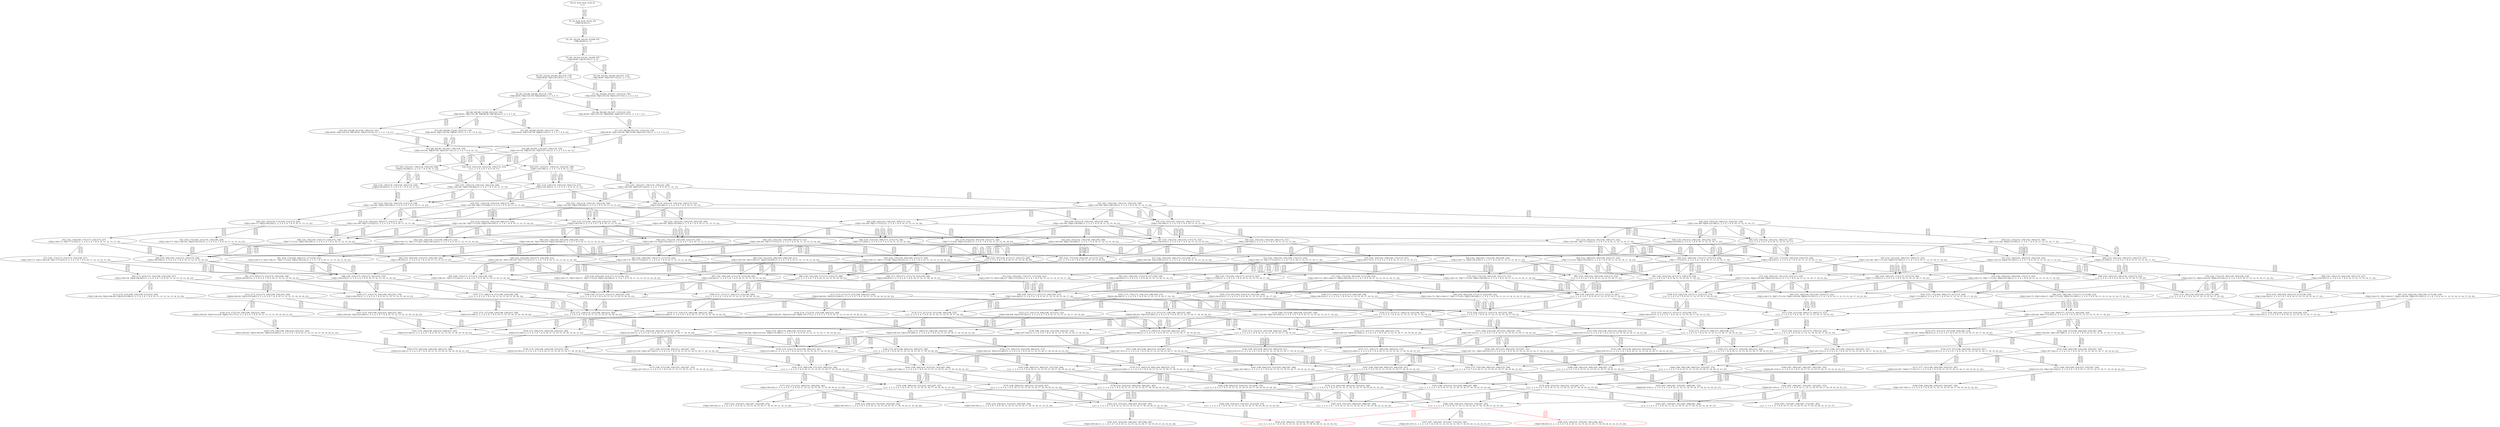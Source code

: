 digraph {
	S0[label="S0: [0, 0] [0, 0] [0, 0] [0, 0] \n{}{}"];
	S1[label="S1: [0, 0] [0, 0] [0, 0] [34, 43] \n{T0J0:34-43}{1}"];
	S2[label="S2: [34, 34] [34, 34] [34, 43] [66, 83] \n{T0J1:66-83}{1, 2}"];
	S3[label="S3: [34, 34] [34, 43] [42, 54] [66, 83] \n{T0J1:66-83, T0J2:42-54}{1, 2, 3}"];
	S4[label="S4: [42, 43] [42, 43] [66, 83] [118, 139] \n{T0J1:66-83, T0J3:118-139}{1, 2, 3, 4}"];
	S5[label="S5: [34, 43] [42, 54] [66, 83] [107, 135] \n{T0J1:66-83, T0J10:107-135}{1, 2, 3, 11}"];
	S6[label="S6: [42, 43] [46, 49] [66, 83] [118, 139] \n{T0J1:66-83, T0J3:118-139, T0J6:46-49}{1, 2, 3, 4, 7}"];
	S7[label="S7: [42, 54] [66, 83] [107, 135] [118, 150] \n{T0J1:66-83, T0J3:118-150, T0J10:107-135}{1, 2, 3, 4, 11}"];
	S8[label="S8: [46, 49] [49, 52] [66, 83] [118, 139] \n{T0J1:66-83, T0J3:118-139, T0J6:46-49, T0J7:49-52}{1, 2, 3, 4, 7, 8}"];
	S9[label="S9: [46, 60] [66, 83] [107, 135] [118, 150] \n{T0J1:66-83, T0J3:118-150, T0J6:46-60, T0J10:107-135}{1, 2, 3, 4, 7, 11}"];
	S10[label="S10: [49, 52] [66, 83] [118, 139] [119, 141] \n{T0J1:66-83, T0J3:118-139, T0J7:49-52, T0J10:119-141}{1, 2, 3, 4, 7, 8, 11}"];
	S11[label="S11: [53, 69] [66, 83] [107, 135] [118, 150] \n{T0J1:66-83, T0J3:118-150, T0J7:53-69, T0J10:107-135}{1, 2, 3, 4, 7, 8, 11}"];
	S12[label="S12: [49, 49] [66, 83] [93, 105] [118, 139] \n{T0J1:66-83, T0J3:118-139, T0J8:93-105}{1, 2, 3, 4, 7, 8, 9, 10}"];
	S13[label="S13: [49, 49] [66, 72] [67, 83] [118, 139] \n{T0J1:66-83, T0J3:118-139, T0J9:67-72}{1, 2, 3, 4, 7, 8, 9, 10}"];
	S14[label="S14: [66, 83] [93, 125] [107, 139] [118, 150] \n{T0J3:118-150, T0J8:93-125, T0J10:107-141}{1, 2, 3, 4, 7, 8, 9, 10, 11}"];
	S15[label="S15: [66, 83] [67, 92] [107, 139] [118, 150] \n{T0J3:118-150, T0J9:67-92, T0J10:107-141}{1, 2, 3, 4, 7, 8, 9, 10, 11}"];
	S16[label="S16: [107, 125] [107, 139] [118, 150] [142, 169] \n{T0J11:142-169}{1, 2, 3, 4, 7, 8, 9, 10, 11, 12}"];
	S17[label="S17: [93, 125] [107, 139] [118, 150] [156, 204] \n{T0J22:156-204}{1, 2, 3, 4, 7, 8, 9, 10, 11, 23}"];
	S18[label="S18: [118, 125] [118, 125] [118, 139] [174, 213] \n{}{1, 2, 3, 4, 5, 6, 7, 8, 9, 10, 11}"];
	S19[label="S19: [107, 126] [107, 139] [118, 150] [142, 169] \n{T0J11:142-169, T0J14:107-126}{1, 2, 3, 4, 7, 8, 9, 10, 11, 12, 15}"];
	S20[label="S20: [107, 139] [118, 150] [142, 185] [156, 204] \n{T0J11:142-185, T0J22:156-204}{1, 2, 3, 4, 7, 8, 9, 10, 11, 12, 23}"];
	S21[label="S21: [118, 139] [118, 150] [142, 169] [174, 213] \n{T0J11:142-169}{1, 2, 3, 4, 5, 6, 7, 8, 9, 10, 11, 12}"];
	S22[label="S22: [118, 139] [118, 150] [156, 204] [174, 229] \n{T0J22:156-204}{1, 2, 3, 4, 5, 6, 7, 8, 9, 10, 11, 23}"];
	S23[label="S23: [107, 129] [109, 139] [118, 150] [142, 169] \n{T0J11:142-169, T0J15:109-129}{1, 2, 3, 4, 7, 8, 9, 10, 11, 12, 15, 16}"];
	S24[label="S24: [107, 139] [118, 150] [142, 169] [173, 208] \n{T0J11:142-169, T0J17:173-208}{1, 2, 3, 4, 7, 8, 9, 10, 11, 12, 15, 18}"];
	S25[label="S25: [107, 142] [118, 150] [142, 185] [156, 204] \n{T0J11:142-185, T0J22:156-204}{1, 2, 3, 4, 7, 8, 9, 10, 11, 12, 15, 23}"];
	S26[label="S26: [118, 140] [118, 150] [142, 169] [174, 214] \n{T0J11:142-169}{1, 2, 3, 4, 5, 6, 7, 8, 9, 10, 11, 12, 15}"];
	S27[label="S27: [118, 150] [142, 185] [156, 213] [174, 229] \n{T0J11:142-185, T0J22:156-218}{1, 2, 3, 4, 5, 6, 7, 8, 9, 10, 11, 12, 23}"];
	S28[label="S28: [109, 139] [118, 148] [122, 150] [142, 169] \n{T0J11:142-169, T0J16:122-148}{1, 2, 3, 4, 7, 8, 9, 10, 11, 12, 15, 16, 17}"];
	S29[label="S29: [109, 142] [118, 150] [142, 169] [173, 212] \n{T0J11:142-169, T0J17:173-212}{1, 2, 3, 4, 7, 8, 9, 10, 11, 12, 15, 16, 18}"];
	S30[label="S30: [109, 145] [118, 150] [142, 185] [156, 208] \n{T0J11:142-185, T0J22:156-208}{1, 2, 3, 4, 7, 8, 9, 10, 11, 12, 15, 16, 23}"];
	S31[label="S31: [118, 150] [142, 185] [156, 208] [173, 224] \n{T0J11:142-185, T0J17:173-224, T0J22:156-218}{1, 2, 3, 4, 7, 8, 9, 10, 11, 12, 15, 18, 23}"];
	S32[label="S32: [142, 142] [142, 150] [156, 165] [160, 204] \n{T0J12:160-165, T0J22:156-204}{1, 2, 3, 4, 7, 8, 9, 10, 11, 12, 13, 15, 23}"];
	S33[label="S33: [118, 143] [118, 150] [142, 169] [174, 217] \n{T0J11:142-169}{1, 2, 3, 4, 5, 6, 7, 8, 9, 10, 11, 12, 15, 16}"];
	S34[label="S34: [118, 150] [142, 169] [173, 214] [174, 227] \n{T0J11:142-169, T0J17:173-223}{1, 2, 3, 4, 5, 6, 7, 8, 9, 10, 11, 12, 15, 18}"];
	S35[label="S35: [118, 151] [142, 185] [156, 214] [174, 230] \n{T0J22:156-219}{1, 2, 3, 4, 5, 6, 7, 8, 9, 10, 11, 12, 15, 23}"];
	S36[label="S36: [142, 150] [156, 173] [160, 213] [174, 229] \n{T0J12:160-173, T0J22:156-218}{1, 2, 3, 4, 5, 6, 7, 8, 9, 10, 11, 12, 13, 23}"];
	S37[label="S37: [118, 150] [122, 161] [142, 169] [173, 222] \n{T0J11:142-169, T0J17:173-222}{1, 2, 3, 4, 7, 8, 9, 10, 11, 12, 15, 16, 17, 18}"];
	S38[label="S38: [118, 150] [122, 164] [142, 185] [156, 218] \n{T0J22:156-218}{1, 2, 3, 4, 7, 8, 9, 10, 11, 12, 15, 16, 17, 23}"];
	S39[label="S39: [122, 124] [122, 150] [142, 166] [155, 169] \n{T0J11:142-169, T0J24:155-166}{1, 2, 3, 4, 7, 8, 9, 10, 11, 12, 15, 16, 17, 25}"];
	S40[label="S40: [142, 142] [142, 150] [160, 165] [173, 212] \n{T0J12:160-165, T0J17:173-212}{1, 2, 3, 4, 7, 8, 9, 10, 11, 12, 13, 15, 16, 18}"];
	S41[label="S41: [118, 152] [142, 185] [156, 212] [173, 228] \n{T0J17:173-228, T0J22:156-221}{1, 2, 3, 4, 7, 8, 9, 10, 11, 12, 15, 16, 18, 23}"];
	S42[label="S42: [142, 145] [142, 150] [156, 168] [160, 208] \n{T0J12:160-168, T0J22:156-208}{1, 2, 3, 4, 7, 8, 9, 10, 11, 12, 13, 15, 16, 23}"];
	S43[label="S43: [142, 150] [156, 172] [160, 208] [173, 225] \n{T0J12:160-172, T0J17:173-225, T0J22:156-218}{1, 2, 3, 4, 7, 8, 9, 10, 11, 12, 13, 15, 18, 23}"];
	S44[label="S44: [142, 150] [156, 165] [160, 204] [196, 210] \n{T0J12:160-165, T0J13:196-210, T0J22:156-204}{1, 2, 3, 4, 7, 8, 9, 10, 11, 12, 13, 14, 15, 23}"];
	S45[label="S45: [118, 150] [122, 162] [142, 169] [174, 227] \n{}{1, 2, 3, 4, 5, 6, 7, 8, 9, 10, 11, 12, 15, 16, 17}"];
	S46[label="S46: [118, 153] [142, 169] [173, 217] [174, 230] \n{T0J17:173-226}{1, 2, 3, 4, 5, 6, 7, 8, 9, 10, 11, 12, 15, 16, 18}"];
	S47[label="S47: [118, 154] [142, 185] [156, 217] [174, 233] \n{T0J22:156-219}{1, 2, 3, 4, 5, 6, 7, 8, 9, 10, 11, 12, 15, 16, 23}"];
	S48[label="S48: [142, 185] [156, 214] [173, 230] [174, 238] \n{T0J17:173-233, T0J22:156-229}{1, 2, 3, 4, 5, 6, 7, 8, 9, 10, 11, 12, 15, 18, 23}"];
	S49[label="S49: [142, 174] [156, 185] [160, 214] [174, 230] \n{T0J12:160-174, T0J22:156-219}{1, 2, 3, 4, 5, 6, 7, 8, 9, 10, 11, 12, 13, 15, 23}"];
	S50[label="S50: [142, 143] [142, 150] [160, 166] [174, 217] \n{T0J12:160-166}{1, 2, 3, 4, 5, 6, 7, 8, 9, 10, 11, 12, 13, 15, 16}"];
	S51[label="S51: [142, 150] [160, 173] [173, 214] [174, 227] \n{T0J12:160-173, T0J17:173-223}{1, 2, 3, 4, 5, 6, 7, 8, 9, 10, 11, 12, 13, 15, 18}"];
	S52[label="S52: [156, 173] [160, 213] [174, 218] [196, 229] \n{T0J12:160-173, T0J13:196-218, T0J22:156-218}{1, 2, 3, 4, 5, 6, 7, 8, 9, 10, 11, 12, 13, 14, 23}"];
	S53[label="S53: [142, 150] [142, 161] [160, 172] [173, 222] \n{T0J12:160-172, T0J17:173-222}{1, 2, 3, 4, 7, 8, 9, 10, 11, 12, 13, 15, 16, 17, 18}"];
	S54[label="S54: [122, 168] [142, 185] [156, 222] [173, 232] \n{T0J17:173-232, T0J22:156-228}{1, 2, 3, 4, 7, 8, 9, 10, 11, 12, 15, 16, 17, 18, 23}"];
	S55[label="S55: [122, 161] [142, 166] [155, 169] [173, 222] \n{T0J11:142-169, T0J17:173-222, T0J24:155-166}{1, 2, 3, 4, 7, 8, 9, 10, 11, 12, 15, 16, 17, 18, 25}"];
	S56[label="S56: [142, 164] [142, 172] [156, 185] [160, 218] \n{T0J12:160-172, T0J22:156-218}{1, 2, 3, 4, 7, 8, 9, 10, 11, 12, 13, 15, 16, 17, 23}"];
	S57[label="S57: [122, 164] [142, 182] [155, 185] [156, 218] \n{T0J22:156-218, T0J24:155-182}{1, 2, 3, 4, 7, 8, 9, 10, 11, 12, 15, 16, 17, 23, 25}"];
	S58[label="S58: [142, 150] [160, 165] [173, 210] [196, 212] \n{T0J12:160-165, T0J13:196-210, T0J17:173-212}{1, 2, 3, 4, 7, 8, 9, 10, 11, 12, 13, 14, 15, 16, 18}"];
	S59[label="S59: [142, 172] [156, 185] [160, 212] [173, 228] \n{T0J12:160-172, T0J17:173-228, T0J22:156-221}{1, 2, 3, 4, 7, 8, 9, 10, 11, 12, 13, 15, 16, 18, 23}"];
	S60[label="S60: [142, 152] [156, 168] [160, 208] [196, 213] \n{T0J12:160-168, T0J13:196-213, T0J22:156-208}{1, 2, 3, 4, 7, 8, 9, 10, 11, 12, 13, 14, 15, 16, 23}"];
	S61[label="S61: [156, 172] [160, 208] [173, 217] [196, 232] \n{T0J12:160-172, T0J13:196-217, T0J17:173-232, T0J22:156-218}{1, 2, 3, 4, 7, 8, 9, 10, 11, 12, 13, 14, 15, 18, 23}"];
	S62[label="S62: [122, 169] [142, 172] [173, 227] [174, 238] \n{T0J17:173-233}{1, 2, 3, 4, 5, 6, 7, 8, 9, 10, 11, 12, 15, 16, 17, 18}"];
	S63[label="S63: [122, 173] [142, 185] [156, 219] [174, 238] \n{T0J22:156-219}{1, 2, 3, 4, 5, 6, 7, 8, 9, 10, 11, 12, 15, 16, 17, 23}"];
	S64[label="S64: [122, 162] [142, 166] [155, 169] [174, 227] \n{T0J24:155-166}{1, 2, 3, 4, 5, 6, 7, 8, 9, 10, 11, 12, 15, 16, 17, 25}"];
	S65[label="S65: [142, 169] [160, 176] [173, 217] [174, 230] \n{T0J12:160-176, T0J17:173-226}{1, 2, 3, 4, 5, 6, 7, 8, 9, 10, 11, 12, 13, 15, 16, 18}"];
	S66[label="S66: [142, 187] [156, 217] [173, 233] [174, 240] \n{}{1, 2, 3, 4, 5, 6, 7, 8, 9, 10, 11, 12, 15, 16, 18, 23}"];
	S67[label="S67: [142, 177] [156, 185] [160, 217] [174, 233] \n{}{1, 2, 3, 4, 5, 6, 7, 8, 9, 10, 11, 12, 13, 15, 16, 23}"];
	S68[label="S68: [156, 208] [160, 214] [173, 230] [174, 238] \n{T0J12:160-208}{1, 2, 3, 4, 5, 6, 7, 8, 9, 10, 11, 12, 13, 15, 18, 23}"];
	S69[label="S69: [156, 185] [160, 214] [174, 230] [196, 242] \n{T0J13:196-242}{1, 2, 3, 4, 5, 6, 7, 8, 9, 10, 11, 12, 13, 14, 15, 23}"];
	S70[label="S70: [142, 162] [142, 169] [160, 173] [174, 227] \n{T0J12:160-173}{1, 2, 3, 4, 5, 6, 7, 8, 9, 10, 11, 12, 13, 15, 16, 17}"];
	S71[label="S71: [142, 150] [160, 166] [174, 211] [196, 217] \n{T0J12:160-166, T0J13:196-211}{1, 2, 3, 4, 5, 6, 7, 8, 9, 10, 11, 12, 13, 14, 15, 16}"];
	S72[label="S72: [160, 173] [173, 214] [174, 218] [196, 227] \n{T0J12:160-173, T0J13:196-218, T0J17:173-223}{1, 2, 3, 4, 5, 6, 7, 8, 9, 10, 11, 12, 13, 14, 15, 18}"];
	S73[label="S73: [142, 165] [160, 172] [173, 217] [196, 222] \n{T0J12:160-172, T0J13:196-217, T0J17:173-222}{1, 2, 3, 4, 7, 8, 9, 10, 11, 12, 13, 14, 15, 16, 17, 18}"];
	S74[label="S74: [142, 172] [156, 185] [160, 222] [173, 232] \n{T0J12:160-172, T0J17:173-232, T0J22:156-228}{1, 2, 3, 4, 7, 8, 9, 10, 11, 12, 13, 15, 16, 17, 18, 23}"];
	S75[label="S75: [142, 185] [155, 191] [156, 222] [173, 232] \n{T0J17:173-232, T0J22:156-228, T0J24:155-191}{1, 2, 3, 4, 7, 8, 9, 10, 11, 12, 15, 16, 17, 18, 23, 25}"];
	S76[label="S76: [142, 149] [155, 166] [160, 172] [173, 222] \n{T0J12:160-172, T0J17:173-222, T0J24:155-166}{1, 2, 3, 4, 7, 8, 9, 10, 11, 12, 13, 15, 16, 17, 18, 25}"];
	S77[label="S77: [142, 172] [156, 185] [160, 217] [196, 218] \n{T0J12:160-172, T0J13:196-217, T0J22:156-218}{1, 2, 3, 4, 7, 8, 9, 10, 11, 12, 13, 14, 15, 16, 17, 23}"];
	S78[label="S78: [142, 172] [155, 182] [156, 185] [160, 218] \n{T0J12:160-172, T0J22:156-218, T0J24:155-182}{1, 2, 3, 4, 7, 8, 9, 10, 11, 12, 13, 15, 16, 17, 23, 25}"];
	S79[label="S79: [156, 185] [160, 212] [173, 217] [196, 232] \n{T0J12:160-172, T0J13:196-217, T0J17:173-232, T0J22:156-228}{1, 2, 3, 4, 7, 8, 9, 10, 11, 12, 13, 14, 15, 16, 18, 23}"];
	S80[label="S80: [142, 176] [160, 192] [173, 227] [174, 245] \n{T0J17:173-245}{1, 2, 3, 4, 5, 6, 7, 8, 9, 10, 11, 12, 13, 15, 16, 17, 18}"];
	S81[label="S81: [142, 203] [156, 227] [173, 238] [174, 256] \n{}{1, 2, 3, 4, 5, 6, 7, 8, 9, 10, 11, 12, 15, 16, 17, 18, 23}"];
	S82[label="S82: [142, 166] [155, 172] [173, 227] [174, 249] \n{T0J17:173-245}{1, 2, 3, 4, 5, 6, 7, 8, 9, 10, 11, 12, 15, 16, 17, 18, 25}"];
	S83[label="S83: [142, 185] [156, 196] [160, 219] [174, 252] \n{}{1, 2, 3, 4, 5, 6, 7, 8, 9, 10, 11, 12, 13, 15, 16, 17, 23}"];
	S84[label="S84: [142, 182] [155, 185] [156, 219] [174, 252] \n{}{1, 2, 3, 4, 5, 6, 7, 8, 9, 10, 11, 12, 15, 16, 17, 23, 25}"];
	S85[label="S85: [160, 176] [173, 217] [174, 230] [196, 238] \n{T0J13:196-237, T0J17:173-233}{1, 2, 3, 4, 5, 6, 7, 8, 9, 10, 11, 12, 13, 14, 15, 16, 18}"];
	S86[label="S86: [156, 210] [160, 217] [173, 233] [174, 260] \n{}{1, 2, 3, 4, 5, 6, 7, 8, 9, 10, 11, 12, 13, 15, 16, 18, 23}"];
	S87[label="S87: [156, 188] [160, 217] [174, 233] [196, 245] \n{T0J13:196-245}{1, 2, 3, 4, 5, 6, 7, 8, 9, 10, 11, 12, 13, 14, 15, 16, 23}"];
	S88[label="S88: [160, 214] [173, 230] [174, 242] [210, 276] \n{T0J13:196-276}{1, 2, 3, 4, 5, 6, 7, 8, 9, 10, 11, 12, 13, 14, 15, 18, 23}"];
	S89[label="S89: [142, 166] [155, 169] [160, 185] [174, 227] \n{T0J12:160-185}{1, 2, 3, 4, 5, 6, 7, 8, 9, 10, 11, 12, 13, 15, 16, 17, 25}"];
	S90[label="S90: [173, 205] [173, 217] [174, 233] [198, 240] \n{T0J18:198-205}{1, 2, 3, 4, 5, 6, 7, 8, 9, 10, 11, 12, 15, 16, 18, 19, 23}"];
	S91[label="S91: [173, 205] [173, 214] [174, 230] [198, 238] \n{T0J18:198-205}{1, 2, 3, 4, 5, 6, 7, 8, 9, 10, 11, 12, 13, 15, 18, 19, 23}"];
	S92[label="S92: [142, 169] [160, 173] [174, 227] [196, 230] \n{T0J13:196-230}{1, 2, 3, 4, 5, 6, 7, 8, 9, 10, 11, 12, 13, 14, 15, 16, 17}"];
	S93[label="S93: [173, 205] [174, 214] [196, 218] [198, 227] \n{T0J13:196-218, T0J18:198-205}{1, 2, 3, 4, 5, 6, 7, 8, 9, 10, 11, 12, 13, 14, 15, 18, 19}"];
	S94[label="S94: [156, 185] [160, 217] [173, 222] [196, 232] \n{T0J12:160-172, T0J13:196-217, T0J17:173-232, T0J22:156-228}{1, 2, 3, 4, 7, 8, 9, 10, 11, 12, 13, 14, 15, 16, 17, 18, 23}"];
	S95[label="S95: [155, 185] [156, 191] [160, 222] [173, 232] \n{T0J12:160-172, T0J17:173-232, T0J22:156-228, T0J24:155-191}{1, 2, 3, 4, 7, 8, 9, 10, 11, 12, 13, 15, 16, 17, 18, 23, 25}"];
	S96[label="S96: [155, 166] [160, 172] [173, 217] [196, 222] \n{T0J12:160-172, T0J13:196-217, T0J17:173-222, T0J24:155-166}{1, 2, 3, 4, 7, 8, 9, 10, 11, 12, 13, 14, 15, 16, 17, 18, 25}"];
	S97[label="S97: [155, 182] [156, 185] [160, 217] [196, 218] \n{T0J12:160-172, T0J13:196-217, T0J22:156-218, T0J24:155-182}{1, 2, 3, 4, 7, 8, 9, 10, 11, 12, 13, 14, 15, 16, 17, 23, 25}"];
	S98[label="S98: [160, 195] [173, 227] [174, 244] [196, 253] \n{T0J13:196-244}{1, 2, 3, 4, 5, 6, 7, 8, 9, 10, 11, 12, 13, 14, 15, 16, 17, 18}"];
	S99[label="S99: [156, 226] [160, 227] [173, 252] [174, 267] \n{}{1, 2, 3, 4, 5, 6, 7, 8, 9, 10, 11, 12, 13, 15, 16, 17, 18, 23}"];
	S100[label="S100: [155, 226] [156, 227] [173, 252] [175, 273] \n{}{1, 2, 3, 4, 5, 6, 7, 8, 9, 10, 11, 12, 15, 16, 17, 18, 23, 25}"];
	S101[label="S101: [155, 172] [160, 189] [173, 227] [174, 249] \n{T0J17:173-249}{1, 2, 3, 4, 5, 6, 7, 8, 9, 10, 11, 12, 13, 15, 16, 17, 18, 25}"];
	S102[label="S102: [156, 207] [160, 219] [174, 252] [196, 260] \n{T0J13:196-253}{1, 2, 3, 4, 5, 6, 7, 8, 9, 10, 11, 12, 13, 14, 15, 16, 17, 23}"];
	S103[label="S103: [155, 185] [156, 205] [160, 219] [174, 260] \n{}{1, 2, 3, 4, 5, 6, 7, 8, 9, 10, 11, 12, 13, 15, 16, 17, 23, 25}"];
	S104[label="S104: [160, 217] [173, 233] [174, 260] [210, 278] \n{}{1, 2, 3, 4, 5, 6, 7, 8, 9, 10, 11, 12, 13, 14, 15, 16, 18, 23}"];
	S105[label="S105: [173, 176] [173, 192] [174, 208] [198, 227] \n{T0J18:198-208}{1, 2, 3, 4, 5, 6, 7, 8, 9, 10, 11, 12, 13, 15, 16, 17, 18, 19}"];
	S106[label="S106: [173, 216] [173, 227] [174, 238] [198, 256] \n{T0J18:198-216}{1, 2, 3, 4, 5, 6, 7, 8, 9, 10, 11, 12, 15, 16, 17, 18, 19, 23}"];
	S107[label="S107: [173, 208] [174, 217] [196, 230] [198, 238] \n{}{1, 2, 3, 4, 5, 6, 7, 8, 9, 10, 11, 12, 13, 14, 15, 16, 18, 19}"];
	S108[label="S108: [173, 217] [173, 228] [174, 233] [198, 260] \n{}{1, 2, 3, 4, 5, 6, 7, 8, 9, 10, 11, 12, 13, 15, 16, 18, 19, 23}"];
	S109[label="S109: [173, 214] [174, 230] [198, 242] [210, 276] \n{T0J13:196-276}{1, 2, 3, 4, 5, 6, 7, 8, 9, 10, 11, 12, 13, 14, 15, 18, 19, 23}"];
	S110[label="S110: [155, 169] [160, 185] [174, 227] [196, 234] \n{T0J13:196-234}{1, 2, 3, 4, 5, 6, 7, 8, 9, 10, 11, 12, 13, 14, 15, 16, 17, 25}"];
	S111[label="S111: [173, 217] [174, 233] [198, 240] [233, 249] \n{T0J18:198-205, T0J19:233-249}{1, 2, 3, 4, 5, 6, 7, 8, 9, 10, 11, 12, 15, 16, 18, 19, 20, 23}"];
	S112[label="S112: [173, 214] [174, 230] [198, 238] [233, 249] \n{T0J18:198-205, T0J19:233-249}{1, 2, 3, 4, 5, 6, 7, 8, 9, 10, 11, 12, 13, 15, 18, 19, 20, 23}"];
	S113[label="S113: [174, 214] [196, 218] [198, 227] [233, 249] \n{T0J13:196-218, T0J18:198-205, T0J19:233-249}{1, 2, 3, 4, 5, 6, 7, 8, 9, 10, 11, 12, 13, 14, 15, 18, 19, 20}"];
	S114[label="S114: [160, 233] [173, 252] [174, 267] [210, 294] \n{}{1, 2, 3, 4, 5, 6, 7, 8, 9, 10, 11, 12, 13, 14, 15, 16, 17, 18, 23}"];
	S115[label="S115: [156, 227] [160, 249] [173, 260] [175, 273] \n{}{1, 2, 3, 4, 5, 6, 7, 8, 9, 10, 11, 12, 13, 15, 16, 17, 18, 23, 25}"];
	S116[label="S116: [160, 189] [173, 227] [174, 240] [209, 254] \n{T0J13:196-240, T0J17:173-252}{1, 2, 3, 4, 5, 6, 7, 8, 9, 10, 11, 12, 13, 14, 15, 16, 17, 18, 25}"];
	S117[label="S117: [156, 205] [160, 219] [174, 253] [209, 270] \n{T0J13:196-253}{1, 2, 3, 4, 5, 6, 7, 8, 9, 10, 11, 12, 13, 14, 15, 16, 17, 23, 25}"];
	S118[label="S118: [173, 227] [174, 227] [196, 244] [198, 253] \n{}{1, 2, 3, 4, 5, 6, 7, 8, 9, 10, 11, 12, 13, 14, 15, 16, 17, 18, 19}"];
	S119[label="S119: [188, 227] [188, 244] [196, 253] [267, 294] \n{T0J13:196-244, T0J21:267-294}{1, 2, 3, 4, 5, 6, 7, 8, 9, 10, 11, 12, 13, 14, 15, 16, 17, 18, 22}"];
	S120[label="S120: [173, 227] [173, 238] [174, 252] [198, 267] \n{}{1, 2, 3, 4, 5, 6, 7, 8, 9, 10, 11, 12, 13, 15, 16, 17, 18, 19, 23}"];
	S121[label="S121: [173, 226] [173, 227] [175, 252] [198, 273] \n{T0J18:198-216}{1, 2, 3, 4, 5, 6, 7, 8, 9, 10, 11, 12, 15, 16, 17, 18, 19, 23, 25}"];
	S122[label="S122: [173, 228] [174, 233] [198, 260] [210, 285] \n{}{1, 2, 3, 4, 5, 6, 7, 8, 9, 10, 11, 12, 13, 14, 15, 16, 18, 19, 23}"];
	S123[label="S123: [173, 192] [174, 208] [198, 227] [233, 252] \n{T0J18:198-208, T0J19:233-252}{1, 2, 3, 4, 5, 6, 7, 8, 9, 10, 11, 12, 13, 15, 16, 17, 18, 19, 20}"];
	S124[label="S124: [173, 227] [174, 238] [198, 256] [233, 260] \n{T0J18:198-216, T0J19:233-260}{1, 2, 3, 4, 5, 6, 7, 8, 9, 10, 11, 12, 15, 16, 17, 18, 19, 20, 23}"];
	S125[label="S125: [174, 217] [196, 230] [198, 238] [233, 249] \n{T0J19:233-249}{1, 2, 3, 4, 5, 6, 7, 8, 9, 10, 11, 12, 13, 14, 15, 16, 18, 19, 20}"];
	S126[label="S126: [173, 233] [174, 240] [198, 249] [233, 260] \n{T0J19:233-249}{1, 2, 3, 4, 5, 6, 7, 8, 9, 10, 11, 12, 13, 15, 16, 18, 19, 20, 23}"];
	S127[label="S127: [174, 230] [198, 242] [210, 249] [233, 282] \n{T0J13:196-282, T0J19:233-249}{1, 2, 3, 4, 5, 6, 7, 8, 9, 10, 11, 12, 13, 14, 15, 18, 19, 20, 23}"];
	S128[label="S128: [174, 177] [176, 233] [198, 240] [233, 249] \n{T0J18:198-205, T0J19:233-249, T0J20:176-177}{1, 2, 3, 4, 5, 6, 7, 8, 9, 10, 11, 12, 15, 16, 18, 19, 20, 21, 23}"];
	S129[label="S129: [174, 177] [176, 230] [198, 238] [233, 249] \n{T0J18:198-205, T0J19:233-249, T0J20:176-177}{1, 2, 3, 4, 5, 6, 7, 8, 9, 10, 11, 12, 13, 15, 18, 19, 20, 21, 23}"];
	S130[label="S130: [173, 252] [174, 267] [198, 268] [210, 306] \n{}{1, 2, 3, 4, 5, 6, 7, 8, 9, 10, 11, 12, 13, 14, 15, 16, 17, 18, 19, 23}"];
	S131[label="S131: [188, 252] [188, 267] [210, 294] [267, 335] \n{T0J21:267-335}{1, 2, 3, 4, 5, 6, 7, 8, 9, 10, 11, 12, 13, 14, 15, 16, 17, 18, 22, 23}"];
	S132[label="S132: [196, 252] [196, 267] [210, 294] [259, 315] \n{T0J23:259-315}{1, 2, 3, 4, 5, 6, 7, 8, 9, 10, 11, 12, 13, 14, 15, 16, 17, 18, 23, 24}"];
	S133[label="S133: [160, 252] [173, 267] [175, 278] [210, 295] \n{}{1, 2, 3, 4, 5, 6, 7, 8, 9, 10, 11, 12, 13, 14, 15, 16, 17, 18, 23, 25}"];
	S134[label="S134: [173, 227] [173, 249] [175, 260] [198, 273] \n{}{1, 2, 3, 4, 5, 6, 7, 8, 9, 10, 11, 12, 13, 15, 16, 17, 18, 19, 23, 25}"];
	S135[label="S135: [173, 221] [174, 227] [198, 240] [209, 254] \n{T0J13:196-240, T0J18:198-221}{1, 2, 3, 4, 5, 6, 7, 8, 9, 10, 11, 12, 13, 14, 15, 16, 17, 18, 19, 25}"];
	S136[label="S136: [188, 227] [188, 240] [209, 254] [267, 288] \n{T0J13:196-240, T0J21:267-288}{1, 2, 3, 4, 5, 6, 7, 8, 9, 10, 11, 12, 13, 14, 15, 16, 17, 18, 22, 25}"];
	S137[label="S137: [174, 230] [196, 244] [198, 253] [233, 303] \n{T0J19:233-303}{1, 2, 3, 4, 5, 6, 7, 8, 9, 10, 11, 12, 13, 14, 15, 16, 17, 18, 19, 20}"];
	S138[label="S138: [188, 244] [196, 253] [198, 259] [267, 326] \n{T0J21:267-326}{1, 2, 3, 4, 5, 6, 7, 8, 9, 10, 11, 12, 13, 14, 15, 16, 17, 18, 19, 22}"];
	S139[label="S139: [173, 238] [174, 252] [198, 260] [233, 267] \n{T0J19:233-260}{1, 2, 3, 4, 5, 6, 7, 8, 9, 10, 11, 12, 13, 15, 16, 17, 18, 19, 20, 23}"];
	S140[label="S140: [173, 227] [175, 252] [198, 260] [233, 273] \n{T0J18:198-216, T0J19:233-260}{1, 2, 3, 4, 5, 6, 7, 8, 9, 10, 11, 12, 15, 16, 17, 18, 19, 20, 23, 25}"];
	S141[label="S141: [174, 240] [198, 249] [210, 260] [233, 301] \n{T0J19:233-249}{1, 2, 3, 4, 5, 6, 7, 8, 9, 10, 11, 12, 13, 14, 15, 16, 18, 19, 20, 23}"];
	S142[label="S142: [174, 188] [176, 208] [198, 227] [233, 252] \n{T0J18:198-208, T0J19:233-252, T0J20:176-188}{1, 2, 3, 4, 5, 6, 7, 8, 9, 10, 11, 12, 13, 15, 16, 17, 18, 19, 20, 21}"];
	S143[label="S143: [174, 196] [176, 238] [198, 256] [233, 260] \n{T0J18:198-216, T0J19:233-260}{1, 2, 3, 4, 5, 6, 7, 8, 9, 10, 11, 12, 15, 16, 17, 18, 19, 20, 21, 23}"];
	S144[label="S144: [174, 200] [176, 240] [198, 249] [233, 260] \n{T0J19:233-249}{1, 2, 3, 4, 5, 6, 7, 8, 9, 10, 11, 12, 13, 15, 16, 18, 19, 20, 21, 23}"];
	S145[label="S145: [176, 230] [198, 238] [228, 245] [233, 249] \n{T0J13:228-245, T0J18:198-205, T0J19:233-249}{1, 2, 3, 4, 5, 6, 7, 8, 9, 10, 11, 12, 13, 14, 15, 18, 19, 20, 21, 23}"];
	S146[label="S146: [174, 267] [198, 268] [210, 306] [233, 328] \n{}{1, 2, 3, 4, 5, 6, 7, 8, 9, 10, 11, 12, 13, 14, 15, 16, 17, 18, 19, 20, 23}"];
	S147[label="S147: [188, 267] [198, 284] [210, 323] [267, 351] \n{T0J21:267-351}{1, 2, 3, 4, 5, 6, 7, 8, 9, 10, 11, 12, 13, 14, 15, 16, 17, 18, 19, 22, 23}"];
	S148[label="S148: [196, 267] [198, 284] [210, 306] [259, 331] \n{T0J23:259-331}{1, 2, 3, 4, 5, 6, 7, 8, 9, 10, 11, 12, 13, 14, 15, 16, 17, 18, 19, 23, 24}"];
	S149[label="S149: [173, 267] [175, 278] [198, 295] [210, 306] \n{}{1, 2, 3, 4, 5, 6, 7, 8, 9, 10, 11, 12, 13, 14, 15, 16, 17, 18, 19, 23, 25}"];
	S150[label="S150: [196, 267] [210, 294] [259, 331] [267, 351] \n{T0J21:267-351, T0J23:259-331}{1, 2, 3, 4, 5, 6, 7, 8, 9, 10, 11, 12, 13, 14, 15, 16, 17, 18, 22, 23, 24}"];
	S151[label="S151: [188, 267] [188, 294] [210, 295] [267, 372] \n{T0J21:267-372}{1, 2, 3, 4, 5, 6, 7, 8, 9, 10, 11, 12, 13, 14, 15, 16, 17, 18, 22, 23, 25}"];
	S152[label="S152: [196, 267] [196, 294] [210, 295] [259, 351] \n{T0J23:259-351}{1, 2, 3, 4, 5, 6, 7, 8, 9, 10, 11, 12, 13, 14, 15, 16, 17, 18, 23, 24, 25}"];
	S153[label="S153: [173, 250] [175, 260] [198, 260] [233, 273] \n{T0J19:233-260}{1, 2, 3, 4, 5, 6, 7, 8, 9, 10, 11, 12, 13, 15, 16, 17, 18, 19, 20, 23, 25}"];
	S154[label="S154: [174, 227] [198, 240] [209, 254] [233, 297] \n{T0J19:233-297}{1, 2, 3, 4, 5, 6, 7, 8, 9, 10, 11, 12, 13, 14, 15, 16, 17, 18, 19, 20, 25}"];
	S155[label="S155: [188, 240] [198, 254] [209, 259] [267, 320] \n{T0J21:267-320}{1, 2, 3, 4, 5, 6, 7, 8, 9, 10, 11, 12, 13, 14, 15, 16, 17, 18, 19, 22, 25}"];
	S156[label="S156: [176, 234] [196, 244] [198, 253] [233, 303] \n{T0J19:233-303}{1, 2, 3, 4, 5, 6, 7, 8, 9, 10, 11, 12, 13, 14, 15, 16, 17, 18, 19, 20, 21}"];
	S157[label="S157: [196, 253] [198, 259] [233, 320] [267, 329] \n{T0J19:233-320, T0J21:267-329}{1, 2, 3, 4, 5, 6, 7, 8, 9, 10, 11, 12, 13, 14, 15, 16, 17, 18, 19, 20, 22}"];
	S158[label="S158: [174, 219] [176, 252] [198, 260] [233, 267] \n{T0J19:233-260}{1, 2, 3, 4, 5, 6, 7, 8, 9, 10, 11, 12, 13, 15, 16, 17, 18, 19, 20, 21, 23}"];
	S159[label="S159: [175, 226] [176, 252] [198, 260] [233, 273] \n{T0J18:198-216, T0J19:233-260}{1, 2, 3, 4, 5, 6, 7, 8, 9, 10, 11, 12, 15, 16, 17, 18, 19, 20, 21, 23, 25}"];
	S160[label="S160: [176, 240] [198, 249] [228, 260] [233, 268] \n{T0J19:233-249}{1, 2, 3, 4, 5, 6, 7, 8, 9, 10, 11, 12, 13, 14, 15, 16, 18, 19, 20, 21, 23}"];
	S161[label="S161: [176, 268] [198, 271] [210, 306] [233, 328] \n{}{1, 2, 3, 4, 5, 6, 7, 8, 9, 10, 11, 12, 13, 14, 15, 16, 17, 18, 19, 20, 21, 23}"];
	S162[label="S162: [198, 284] [210, 323] [233, 343] [267, 366] \n{T0J21:267-366}{1, 2, 3, 4, 5, 6, 7, 8, 9, 10, 11, 12, 13, 14, 15, 16, 17, 18, 19, 20, 22, 23}"];
	S163[label="S163: [198, 284] [210, 306] [233, 331] [259, 346] \n{}{1, 2, 3, 4, 5, 6, 7, 8, 9, 10, 11, 12, 13, 14, 15, 16, 17, 18, 19, 20, 23, 24}"];
	S164[label="S164: [175, 278] [198, 306] [210, 309] [233, 349] \n{}{1, 2, 3, 4, 5, 6, 7, 8, 9, 10, 11, 12, 13, 14, 15, 16, 17, 18, 19, 20, 23, 25}"];
	S165[label="S165: [198, 294] [210, 323] [259, 346] [267, 366] \n{T0J21:267-366}{1, 2, 3, 4, 5, 6, 7, 8, 9, 10, 11, 12, 13, 14, 15, 16, 17, 18, 19, 22, 23, 24}"];
	S166[label="S166: [188, 294] [198, 309] [210, 323] [267, 372] \n{}{1, 2, 3, 4, 5, 6, 7, 8, 9, 10, 11, 12, 13, 14, 15, 16, 17, 18, 19, 22, 23, 25}"];
	S167[label="S167: [196, 294] [198, 306] [210, 309] [259, 351] \n{}{1, 2, 3, 4, 5, 6, 7, 8, 9, 10, 11, 12, 13, 14, 15, 16, 17, 18, 19, 23, 24, 25}"];
	S168[label="S168: [196, 294] [210, 309] [259, 368] [267, 372] \n{}{1, 2, 3, 4, 5, 6, 7, 8, 9, 10, 11, 12, 13, 14, 15, 16, 17, 18, 22, 23, 24, 25}"];
	S169[label="S169: [267, 289] [267, 294] [267, 295] [291, 319] \n{T0J26:291-319}{1, 2, 3, 4, 5, 6, 7, 8, 9, 10, 11, 12, 13, 14, 15, 16, 17, 18, 22, 23, 25, 27}"];
	S170[label="S170: [175, 249] [176, 260] [198, 260] [233, 273] \n{T0J19:233-260}{1, 2, 3, 4, 5, 6, 7, 8, 9, 10, 11, 12, 13, 15, 16, 17, 18, 19, 20, 21, 23, 25}"];
	S171[label="S171: [177, 231] [198, 240] [209, 254] [233, 297] \n{T0J19:233-297, T0J20:177-231}{1, 2, 3, 4, 5, 6, 7, 8, 9, 10, 11, 12, 13, 14, 15, 16, 17, 18, 19, 20, 21, 25}"];
	S172[label="S172: [198, 254] [209, 259] [233, 316] [267, 326] \n{T0J19:233-316, T0J21:267-326}{1, 2, 3, 4, 5, 6, 7, 8, 9, 10, 11, 12, 13, 14, 15, 16, 17, 18, 19, 20, 22, 25}"];
	S173[label="S173: [196, 257] [198, 259] [233, 320] [267, 333] \n{T0J21:267-333}{1, 2, 3, 4, 5, 6, 7, 8, 9, 10, 11, 12, 13, 14, 15, 16, 17, 18, 19, 20, 21, 22}"];
	S174[label="S174: [198, 288] [210, 323] [233, 343] [267, 367] \n{}{1, 2, 3, 4, 5, 6, 7, 8, 9, 10, 11, 12, 13, 14, 15, 16, 17, 18, 19, 20, 21, 22, 23}"];
	S175[label="S175: [198, 288] [210, 306] [233, 331] [259, 347] \n{}{1, 2, 3, 4, 5, 6, 7, 8, 9, 10, 11, 12, 13, 14, 15, 16, 17, 18, 19, 20, 21, 23, 24}"];
	S176[label="S176: [176, 282] [198, 306] [210, 310] [233, 349] \n{}{1, 2, 3, 4, 5, 6, 7, 8, 9, 10, 11, 12, 13, 14, 15, 16, 17, 18, 19, 20, 21, 23, 25}"];
	S177[label="S177: [233, 271] [233, 306] [233, 328] [300, 342] \n{T0J25:300-342}{1, 2, 3, 4, 5, 6, 7, 8, 9, 10, 11, 12, 13, 14, 15, 16, 17, 18, 19, 20, 21, 23, 26}"];
	S178[label="S178: [210, 323] [233, 346] [259, 366] [267, 383] \n{}{1, 2, 3, 4, 5, 6, 7, 8, 9, 10, 11, 12, 13, 14, 15, 16, 17, 18, 19, 20, 22, 23, 24}"];
	S179[label="S179: [198, 323] [210, 326] [233, 370] [267, 377] \n{}{1, 2, 3, 4, 5, 6, 7, 8, 9, 10, 11, 12, 13, 14, 15, 16, 17, 18, 19, 20, 22, 23, 25}"];
	S180[label="S180: [198, 306] [210, 314] [233, 351] [259, 370] \n{}{1, 2, 3, 4, 5, 6, 7, 8, 9, 10, 11, 12, 13, 14, 15, 16, 17, 18, 19, 20, 23, 24, 25}"];
	S181[label="S181: [198, 323] [210, 331] [259, 368] [267, 388] \n{}{1, 2, 3, 4, 5, 6, 7, 8, 9, 10, 11, 12, 13, 14, 15, 16, 17, 18, 19, 22, 23, 24, 25}"];
	S182[label="S182: [267, 309] [267, 319] [267, 323] [291, 372] \n{T0J26:291-319}{1, 2, 3, 4, 5, 6, 7, 8, 9, 10, 11, 12, 13, 14, 15, 16, 17, 18, 19, 22, 23, 25, 27}"];
	S183[label="S183: [267, 309] [267, 319] [267, 368] [291, 372] \n{T0J26:291-319}{1, 2, 3, 4, 5, 6, 7, 8, 9, 10, 11, 12, 13, 14, 15, 16, 17, 18, 22, 23, 24, 25, 27}"];
	S184[label="S184: [198, 258] [209, 259] [233, 316] [267, 330] \n{T0J21:267-330}{1, 2, 3, 4, 5, 6, 7, 8, 9, 10, 11, 12, 13, 14, 15, 16, 17, 18, 19, 20, 21, 22, 25}"];
	S185[label="S185: [210, 327] [233, 346] [259, 367] [267, 387] \n{}{1, 2, 3, 4, 5, 6, 7, 8, 9, 10, 11, 12, 13, 14, 15, 16, 17, 18, 19, 20, 21, 22, 23, 24}"];
	S186[label="S186: [198, 326] [210, 330] [233, 370] [267, 381] \n{}{1, 2, 3, 4, 5, 6, 7, 8, 9, 10, 11, 12, 13, 14, 15, 16, 17, 18, 19, 20, 21, 22, 23, 25}"];
	S187[label="S187: [233, 323] [233, 342] [267, 343] [300, 370] \n{T0J25:300-342}{1, 2, 3, 4, 5, 6, 7, 8, 9, 10, 11, 12, 13, 14, 15, 16, 17, 18, 19, 20, 21, 22, 23, 26}"];
	S188[label="S188: [198, 310] [210, 314] [233, 351] [259, 370] \n{}{1, 2, 3, 4, 5, 6, 7, 8, 9, 10, 11, 12, 13, 14, 15, 16, 17, 18, 19, 20, 21, 23, 24, 25}"];
	S189[label="S189: [233, 306] [233, 331] [259, 342] [300, 350] \n{T0J25:300-342}{1, 2, 3, 4, 5, 6, 7, 8, 9, 10, 11, 12, 13, 14, 15, 16, 17, 18, 19, 20, 21, 23, 24, 26}"];
	S190[label="S190: [233, 306] [233, 313] [233, 349] [300, 356] \n{T0J25:300-356}{1, 2, 3, 4, 5, 6, 7, 8, 9, 10, 11, 12, 13, 14, 15, 16, 17, 18, 19, 20, 21, 23, 25, 26}"];
	S191[label="S191: [210, 331] [233, 368] [259, 388] [267, 399] \n{}{1, 2, 3, 4, 5, 6, 7, 8, 9, 10, 11, 12, 13, 14, 15, 16, 17, 18, 19, 20, 22, 23, 24, 25}"];
	S192[label="S192: [267, 319] [267, 326] [267, 372] [291, 385] \n{}{1, 2, 3, 4, 5, 6, 7, 8, 9, 10, 11, 12, 13, 14, 15, 16, 17, 18, 19, 20, 22, 23, 25, 27}"];
	S193[label="S193: [267, 319] [267, 341] [267, 368] [291, 388] \n{}{1, 2, 3, 4, 5, 6, 7, 8, 9, 10, 11, 12, 13, 14, 15, 16, 17, 18, 19, 22, 23, 24, 25, 27}"];
	S194[label="S194: [210, 346] [233, 370] [259, 381] [267, 405] \n{}{1, 2, 3, 4, 5, 6, 7, 8, 9, 10, 11, 12, 13, 14, 15, 16, 17, 18, 19, 20, 21, 22, 23, 24, 25}"];
	S195[label="S195: [233, 342] [259, 346] [267, 367] [300, 387] \n{T0J25:300-342}{1, 2, 3, 4, 5, 6, 7, 8, 9, 10, 11, 12, 13, 14, 15, 16, 17, 18, 19, 20, 21, 22, 23, 24, 26}"];
	S196[label="S196: [233, 330] [233, 370] [267, 381] [300, 401] \n{T0J25:300-401}{1, 2, 3, 4, 5, 6, 7, 8, 9, 10, 11, 12, 13, 14, 15, 16, 17, 18, 19, 20, 21, 22, 23, 25, 26}"];
	S197[label="S197: [267, 330] [267, 347] [267, 370] [291, 381] \n{T0J26:291-347}{1, 2, 3, 4, 5, 6, 7, 8, 9, 10, 11, 12, 13, 14, 15, 16, 17, 18, 19, 20, 21, 22, 23, 25, 27}"];
	S0 -> S1[label="T0 J0\nDL=400\nES=0\nLS=0\nEF=34\nLF=43",fontsize=8];
	S1 -> S2[label="T0 J1\nDL=400\nES=34\nLS=43\nEF=66\nLF=83",fontsize=8];
	S2 -> S3[label="T0 J2\nDL=400\nES=34\nLS=43\nEF=42\nLF=54",fontsize=8];
	S3 -> S4[label="T0 J3\nDL=400\nES=42\nLS=43\nEF=118\nLF=139",fontsize=8];
	S3 -> S5[label="T0 J10\nDL=400\nES=34\nLS=43\nEF=107\nLF=135",fontsize=8];
	S4 -> S6[label="T0 J6\nDL=400\nES=42\nLS=43\nEF=46\nLF=49",fontsize=8];
	S4 -> S7[label="T0 J10\nDL=400\nES=42\nLS=43\nEF=115\nLF=135",fontsize=8];
	S5 -> S7[label="T0 J3\nDL=400\nES=42\nLS=54\nEF=118\nLF=150",fontsize=8];
	S6 -> S8[label="T0 J7\nDL=400\nES=42\nLS=43\nEF=49\nLF=52",fontsize=8];
	S6 -> S9[label="T0 J10\nDL=400\nES=42\nLS=43\nEF=115\nLF=135",fontsize=8];
	S7 -> S9[label="T0 J6\nDL=400\nES=42\nLS=54\nEF=46\nLF=60",fontsize=8];
	S8 -> S12[label="T0 J8\nDL=400\nES=49\nLS=49\nEF=93\nLF=105",fontsize=8];
	S8 -> S13[label="T0 J9\nDL=400\nES=49\nLS=49\nEF=67\nLF=72",fontsize=8];
	S8 -> S10[label="T0 J10\nDL=400\nES=46\nLS=49\nEF=119\nLF=141",fontsize=8];
	S9 -> S11[label="T0 J7\nDL=400\nES=46\nLS=60\nEF=53\nLF=69",fontsize=8];
	S10 -> S14[label="T0 J8\nDL=400\nES=49\nLS=52\nEF=93\nLF=108",fontsize=8];
	S10 -> S15[label="T0 J9\nDL=400\nES=49\nLS=52\nEF=67\nLF=75",fontsize=8];
	S11 -> S14[label="T0 J8\nDL=400\nES=53\nLS=69\nEF=97\nLF=125",fontsize=8];
	S11 -> S15[label="T0 J9\nDL=400\nES=53\nLS=69\nEF=71\nLF=92",fontsize=8];
	S12 -> S14[label="T0 J10\nDL=400\nES=49\nLS=49\nEF=122\nLF=141",fontsize=8];
	S13 -> S15[label="T0 J10\nDL=400\nES=49\nLS=49\nEF=122\nLF=141",fontsize=8];
	S14 -> S18[label="T0 J4\nDL=400\nES=118\nLS=125\nEF=174\nLF=196",fontsize=8];
	S14 -> S18[label="T0 J5\nDL=400\nES=118\nLS=125\nEF=188\nLF=213",fontsize=8];
	S14 -> S16[label="T0 J11\nDL=400\nES=107\nLS=125\nEF=142\nLF=169",fontsize=8];
	S14 -> S17[label="T0 J22\nDL=400\nES=93\nLS=125\nEF=156\nLF=204",fontsize=8];
	S15 -> S18[label="T0 J4\nDL=400\nES=118\nLS=125\nEF=174\nLF=196",fontsize=8];
	S15 -> S18[label="T0 J5\nDL=400\nES=118\nLS=125\nEF=188\nLF=213",fontsize=8];
	S15 -> S16[label="T0 J11\nDL=400\nES=107\nLS=125\nEF=142\nLF=169",fontsize=8];
	S15 -> S17[label="T0 J22\nDL=400\nES=93\nLS=125\nEF=156\nLF=204",fontsize=8];
	S16 -> S21[label="T0 J4\nDL=400\nES=118\nLS=125\nEF=174\nLF=196",fontsize=8];
	S16 -> S21[label="T0 J5\nDL=400\nES=118\nLS=125\nEF=188\nLF=213",fontsize=8];
	S16 -> S19[label="T0 J14\nDL=400\nES=107\nLS=125\nEF=107\nLF=126",fontsize=8];
	S16 -> S20[label="T0 J22\nDL=400\nES=107\nLS=125\nEF=170\nLF=204",fontsize=8];
	S17 -> S22[label="T0 J4\nDL=400\nES=118\nLS=141\nEF=174\nLF=212",fontsize=8];
	S17 -> S22[label="T0 J5\nDL=400\nES=118\nLS=141\nEF=188\nLF=229",fontsize=8];
	S17 -> S20[label="T0 J11\nDL=400\nES=107\nLS=141\nEF=142\nLF=185",fontsize=8];
	S18 -> S21[label="T0 J11\nDL=400\nES=118\nLS=125\nEF=153\nLF=169",fontsize=8];
	S18 -> S22[label="T0 J22\nDL=400\nES=118\nLS=125\nEF=181\nLF=204",fontsize=8];
	S19 -> S26[label="T0 J4\nDL=400\nES=118\nLS=126\nEF=174\nLF=197",fontsize=8];
	S19 -> S26[label="T0 J5\nDL=400\nES=118\nLS=126\nEF=188\nLF=214",fontsize=8];
	S19 -> S23[label="T0 J15\nDL=400\nES=107\nLS=126\nEF=109\nLF=129",fontsize=8];
	S19 -> S24[label="T0 J17\nDL=400\nES=107\nLS=125\nEF=173\nLF=208",fontsize=8];
	S19 -> S25[label="T0 J22\nDL=400\nES=107\nLS=125\nEF=170\nLF=204",fontsize=8];
	S20 -> S27[label="T0 J4\nDL=400\nES=118\nLS=141\nEF=174\nLF=212",fontsize=8];
	S20 -> S27[label="T0 J5\nDL=400\nES=118\nLS=141\nEF=188\nLF=229",fontsize=8];
	S20 -> S25[label="T0 J14\nDL=400\nES=107\nLS=141\nEF=107\nLF=142",fontsize=8];
	S21 -> S26[label="T0 J14\nDL=400\nES=118\nLS=139\nEF=118\nLF=140",fontsize=8];
	S21 -> S27[label="T0 J22\nDL=400\nES=118\nLS=139\nEF=181\nLF=218",fontsize=8];
	S22 -> S27[label="T0 J11\nDL=400\nES=118\nLS=141\nEF=153\nLF=185",fontsize=8];
	S23 -> S33[label="T0 J4\nDL=400\nES=118\nLS=129\nEF=174\nLF=200",fontsize=8];
	S23 -> S33[label="T0 J5\nDL=400\nES=118\nLS=129\nEF=188\nLF=217",fontsize=8];
	S23 -> S28[label="T0 J16\nDL=400\nES=107\nLS=129\nEF=122\nLF=148",fontsize=8];
	S23 -> S29[label="T0 J17\nDL=400\nES=107\nLS=129\nEF=173\nLF=212",fontsize=8];
	S23 -> S30[label="T0 J22\nDL=400\nES=107\nLS=129\nEF=170\nLF=208",fontsize=8];
	S24 -> S34[label="T0 J4\nDL=400\nES=118\nLS=139\nEF=174\nLF=210",fontsize=8];
	S24 -> S34[label="T0 J5\nDL=400\nES=118\nLS=139\nEF=188\nLF=227",fontsize=8];
	S24 -> S29[label="T0 J15\nDL=400\nES=107\nLS=139\nEF=109\nLF=142",fontsize=8];
	S24 -> S31[label="T0 J22\nDL=400\nES=107\nLS=139\nEF=170\nLF=218",fontsize=8];
	S25 -> S35[label="T0 J4\nDL=400\nES=118\nLS=142\nEF=174\nLF=213",fontsize=8];
	S25 -> S35[label="T0 J5\nDL=400\nES=118\nLS=142\nEF=188\nLF=230",fontsize=8];
	S25 -> S32[label="T0 J12\nDL=400\nES=142\nLS=142\nEF=160\nLF=165",fontsize=8];
	S25 -> S30[label="T0 J15\nDL=400\nES=107\nLS=142\nEF=109\nLF=145",fontsize=8];
	S25 -> S31[label="T0 J17\nDL=400\nES=107\nLS=141\nEF=173\nLF=224",fontsize=8];
	S26 -> S33[label="T0 J15\nDL=400\nES=118\nLS=140\nEF=120\nLF=143",fontsize=8];
	S26 -> S34[label="T0 J17\nDL=400\nES=118\nLS=140\nEF=184\nLF=223",fontsize=8];
	S26 -> S35[label="T0 J22\nDL=400\nES=118\nLS=140\nEF=181\nLF=219",fontsize=8];
	S27 -> S36[label="T0 J12\nDL=400\nES=142\nLS=150\nEF=160\nLF=173",fontsize=8];
	S27 -> S35[label="T0 J14\nDL=400\nES=118\nLS=150\nEF=118\nLF=151",fontsize=8];
	S28 -> S45[label="T0 J4\nDL=400\nES=118\nLS=139\nEF=174\nLF=210",fontsize=8];
	S28 -> S45[label="T0 J5\nDL=400\nES=118\nLS=139\nEF=188\nLF=227",fontsize=8];
	S28 -> S37[label="T0 J17\nDL=400\nES=109\nLS=139\nEF=175\nLF=222",fontsize=8];
	S28 -> S38[label="T0 J22\nDL=400\nES=109\nLS=139\nEF=172\nLF=218",fontsize=8];
	S28 -> S39[label="T0 J24\nDL=400\nES=122\nLS=124\nEF=155\nLF=166",fontsize=8];
	S29 -> S46[label="T0 J4\nDL=400\nES=118\nLS=142\nEF=174\nLF=213",fontsize=8];
	S29 -> S46[label="T0 J5\nDL=400\nES=118\nLS=142\nEF=188\nLF=230",fontsize=8];
	S29 -> S40[label="T0 J12\nDL=400\nES=142\nLS=142\nEF=160\nLF=165",fontsize=8];
	S29 -> S37[label="T0 J16\nDL=400\nES=109\nLS=142\nEF=124\nLF=161",fontsize=8];
	S29 -> S41[label="T0 J22\nDL=400\nES=109\nLS=142\nEF=172\nLF=221",fontsize=8];
	S30 -> S47[label="T0 J4\nDL=400\nES=118\nLS=145\nEF=174\nLF=216",fontsize=8];
	S30 -> S47[label="T0 J5\nDL=400\nES=118\nLS=145\nEF=188\nLF=233",fontsize=8];
	S30 -> S42[label="T0 J12\nDL=400\nES=142\nLS=145\nEF=160\nLF=168",fontsize=8];
	S30 -> S38[label="T0 J16\nDL=400\nES=109\nLS=145\nEF=124\nLF=164",fontsize=8];
	S30 -> S41[label="T0 J17\nDL=400\nES=109\nLS=145\nEF=175\nLF=228",fontsize=8];
	S31 -> S48[label="T0 J4\nDL=400\nES=118\nLS=150\nEF=174\nLF=221",fontsize=8];
	S31 -> S48[label="T0 J5\nDL=400\nES=118\nLS=150\nEF=188\nLF=238",fontsize=8];
	S31 -> S43[label="T0 J12\nDL=400\nES=142\nLS=149\nEF=160\nLF=172",fontsize=8];
	S31 -> S41[label="T0 J15\nDL=400\nES=118\nLS=149\nEF=120\nLF=152",fontsize=8];
	S32 -> S49[label="T0 J4\nDL=400\nES=142\nLS=142\nEF=198\nLF=213",fontsize=8];
	S32 -> S49[label="T0 J5\nDL=400\nES=142\nLS=142\nEF=212\nLF=230",fontsize=8];
	S32 -> S44[label="T0 J13\nDL=400\nES=142\nLS=142\nEF=196\nLF=210",fontsize=8];
	S32 -> S42[label="T0 J15\nDL=400\nES=142\nLS=142\nEF=144\nLF=145",fontsize=8];
	S32 -> S43[label="T0 J17\nDL=400\nES=142\nLS=142\nEF=208\nLF=225",fontsize=8];
	S33 -> S50[label="T0 J12\nDL=400\nES=142\nLS=143\nEF=160\nLF=166",fontsize=8];
	S33 -> S45[label="T0 J16\nDL=400\nES=118\nLS=143\nEF=133\nLF=162",fontsize=8];
	S33 -> S46[label="T0 J17\nDL=400\nES=118\nLS=143\nEF=184\nLF=226",fontsize=8];
	S33 -> S47[label="T0 J22\nDL=400\nES=118\nLS=140\nEF=181\nLF=219",fontsize=8];
	S34 -> S51[label="T0 J12\nDL=400\nES=142\nLS=150\nEF=160\nLF=173",fontsize=8];
	S34 -> S46[label="T0 J15\nDL=400\nES=118\nLS=150\nEF=120\nLF=153",fontsize=8];
	S34 -> S48[label="T0 J22\nDL=400\nES=118\nLS=150\nEF=181\nLF=229",fontsize=8];
	S35 -> S49[label="T0 J12\nDL=400\nES=142\nLS=151\nEF=160\nLF=174",fontsize=8];
	S35 -> S47[label="T0 J15\nDL=400\nES=118\nLS=151\nEF=120\nLF=154",fontsize=8];
	S35 -> S48[label="T0 J17\nDL=400\nES=118\nLS=150\nEF=184\nLF=233",fontsize=8];
	S36 -> S52[label="T0 J13\nDL=400\nES=142\nLS=150\nEF=196\nLF=218",fontsize=8];
	S36 -> S49[label="T0 J14\nDL=400\nES=142\nLS=150\nEF=142\nLF=151",fontsize=8];
	S37 -> S62[label="T0 J4\nDL=400\nES=118\nLS=150\nEF=174\nLF=221",fontsize=8];
	S37 -> S62[label="T0 J5\nDL=400\nES=118\nLS=150\nEF=188\nLF=238",fontsize=8];
	S37 -> S53[label="T0 J12\nDL=400\nES=142\nLS=149\nEF=160\nLF=172",fontsize=8];
	S37 -> S54[label="T0 J22\nDL=400\nES=118\nLS=149\nEF=181\nLF=228",fontsize=8];
	S37 -> S55[label="T0 J24\nDL=400\nES=122\nLS=124\nEF=155\nLF=166",fontsize=8];
	S38 -> S63[label="T0 J4\nDL=400\nES=118\nLS=150\nEF=174\nLF=221",fontsize=8];
	S38 -> S63[label="T0 J5\nDL=400\nES=118\nLS=150\nEF=188\nLF=238",fontsize=8];
	S38 -> S56[label="T0 J12\nDL=400\nES=142\nLS=149\nEF=160\nLF=172",fontsize=8];
	S38 -> S54[label="T0 J17\nDL=400\nES=118\nLS=149\nEF=184\nLF=232",fontsize=8];
	S38 -> S57[label="T0 J24\nDL=400\nES=122\nLS=140\nEF=155\nLF=182",fontsize=8];
	S39 -> S64[label="T0 J4\nDL=400\nES=122\nLS=125\nEF=178\nLF=196",fontsize=8];
	S39 -> S64[label="T0 J5\nDL=400\nES=122\nLS=125\nEF=192\nLF=213",fontsize=8];
	S39 -> S55[label="T0 J17\nDL=400\nES=122\nLS=125\nEF=188\nLF=208",fontsize=8];
	S39 -> S57[label="T0 J22\nDL=400\nES=122\nLS=125\nEF=185\nLF=204",fontsize=8];
	S40 -> S65[label="T0 J4\nDL=400\nES=142\nLS=142\nEF=198\nLF=213",fontsize=8];
	S40 -> S65[label="T0 J5\nDL=400\nES=142\nLS=142\nEF=212\nLF=230",fontsize=8];
	S40 -> S58[label="T0 J13\nDL=400\nES=142\nLS=142\nEF=196\nLF=210",fontsize=8];
	S40 -> S53[label="T0 J16\nDL=400\nES=142\nLS=142\nEF=157\nLF=161",fontsize=8];
	S40 -> S59[label="T0 J22\nDL=400\nES=142\nLS=142\nEF=205\nLF=221",fontsize=8];
	S41 -> S66[label="T0 J4\nDL=400\nES=118\nLS=152\nEF=174\nLF=223",fontsize=8];
	S41 -> S66[label="T0 J5\nDL=400\nES=118\nLS=152\nEF=188\nLF=240",fontsize=8];
	S41 -> S59[label="T0 J12\nDL=400\nES=142\nLS=149\nEF=160\nLF=172",fontsize=8];
	S41 -> S54[label="T0 J16\nDL=400\nES=118\nLS=149\nEF=133\nLF=168",fontsize=8];
	S42 -> S67[label="T0 J4\nDL=400\nES=142\nLS=145\nEF=198\nLF=216",fontsize=8];
	S42 -> S67[label="T0 J5\nDL=400\nES=142\nLS=145\nEF=212\nLF=233",fontsize=8];
	S42 -> S60[label="T0 J13\nDL=400\nES=142\nLS=145\nEF=196\nLF=213",fontsize=8];
	S42 -> S56[label="T0 J16\nDL=400\nES=142\nLS=145\nEF=157\nLF=164",fontsize=8];
	S42 -> S59[label="T0 J17\nDL=400\nES=142\nLS=145\nEF=208\nLF=228",fontsize=8];
	S43 -> S68[label="T0 J4\nDL=400\nES=142\nLS=150\nEF=198\nLF=221",fontsize=8];
	S43 -> S68[label="T0 J5\nDL=400\nES=142\nLS=150\nEF=212\nLF=238",fontsize=8];
	S43 -> S61[label="T0 J13\nDL=400\nES=142\nLS=149\nEF=196\nLF=217",fontsize=8];
	S43 -> S59[label="T0 J15\nDL=400\nES=142\nLS=149\nEF=144\nLF=152",fontsize=8];
	S44 -> S69[label="T0 J4\nDL=400\nES=142\nLS=150\nEF=198\nLF=221",fontsize=8];
	S44 -> S69[label="T0 J5\nDL=400\nES=142\nLS=150\nEF=212\nLF=238",fontsize=8];
	S44 -> S60[label="T0 J15\nDL=400\nES=142\nLS=149\nEF=144\nLF=152",fontsize=8];
	S44 -> S61[label="T0 J17\nDL=400\nES=142\nLS=149\nEF=208\nLF=232",fontsize=8];
	S45 -> S70[label="T0 J12\nDL=400\nES=142\nLS=150\nEF=160\nLF=173",fontsize=8];
	S45 -> S62[label="T0 J17\nDL=400\nES=118\nLS=150\nEF=184\nLF=233",fontsize=8];
	S45 -> S63[label="T0 J22\nDL=400\nES=118\nLS=140\nEF=181\nLF=219",fontsize=8];
	S45 -> S64[label="T0 J24\nDL=400\nES=122\nLS=124\nEF=155\nLF=166",fontsize=8];
	S46 -> S65[label="T0 J12\nDL=400\nES=142\nLS=153\nEF=160\nLF=176",fontsize=8];
	S46 -> S62[label="T0 J16\nDL=400\nES=118\nLS=153\nEF=133\nLF=172",fontsize=8];
	S46 -> S66[label="T0 J22\nDL=400\nES=118\nLS=150\nEF=181\nLF=229",fontsize=8];
	S47 -> S67[label="T0 J12\nDL=400\nES=142\nLS=154\nEF=160\nLF=177",fontsize=8];
	S47 -> S63[label="T0 J16\nDL=400\nES=118\nLS=154\nEF=133\nLF=173",fontsize=8];
	S47 -> S66[label="T0 J17\nDL=400\nES=118\nLS=150\nEF=184\nLF=233",fontsize=8];
	S48 -> S68[label="T0 J12\nDL=400\nES=142\nLS=185\nEF=160\nLF=208",fontsize=8];
	S48 -> S66[label="T0 J15\nDL=400\nES=142\nLS=184\nEF=144\nLF=187",fontsize=8];
	S49 -> S69[label="T0 J13\nDL=400\nES=142\nLS=174\nEF=196\nLF=242",fontsize=8];
	S49 -> S67[label="T0 J15\nDL=400\nES=142\nLS=174\nEF=144\nLF=177",fontsize=8];
	S49 -> S68[label="T0 J17\nDL=400\nES=142\nLS=150\nEF=208\nLF=233",fontsize=8];
	S50 -> S71[label="T0 J13\nDL=400\nES=142\nLS=143\nEF=196\nLF=211",fontsize=8];
	S50 -> S70[label="T0 J16\nDL=400\nES=142\nLS=143\nEF=157\nLF=162",fontsize=8];
	S50 -> S65[label="T0 J17\nDL=400\nES=142\nLS=143\nEF=208\nLF=226",fontsize=8];
	S51 -> S72[label="T0 J13\nDL=400\nES=142\nLS=150\nEF=196\nLF=218",fontsize=8];
	S51 -> S65[label="T0 J15\nDL=400\nES=142\nLS=150\nEF=144\nLF=153",fontsize=8];
	S51 -> S68[label="T0 J22\nDL=400\nES=142\nLS=150\nEF=205\nLF=229",fontsize=8];
	S52 -> S69[label="T0 J14\nDL=400\nES=156\nLS=173\nEF=156\nLF=174",fontsize=8];
	S53 -> S80[label="T0 J4\nDL=400\nES=142\nLS=150\nEF=198\nLF=221",fontsize=8];
	S53 -> S80[label="T0 J5\nDL=400\nES=142\nLS=150\nEF=212\nLF=238",fontsize=8];
	S53 -> S73[label="T0 J13\nDL=400\nES=142\nLS=149\nEF=196\nLF=217",fontsize=8];
	S53 -> S74[label="T0 J22\nDL=400\nES=142\nLS=149\nEF=205\nLF=228",fontsize=8];
	S54 -> S81[label="T0 J4\nDL=400\nES=122\nLS=168\nEF=178\nLF=239",fontsize=8];
	S54 -> S81[label="T0 J5\nDL=400\nES=122\nLS=168\nEF=192\nLF=256",fontsize=8];
	S54 -> S74[label="T0 J12\nDL=400\nES=142\nLS=149\nEF=160\nLF=172",fontsize=8];
	S54 -> S75[label="T0 J24\nDL=400\nES=122\nLS=149\nEF=155\nLF=191",fontsize=8];
	S55 -> S82[label="T0 J4\nDL=400\nES=122\nLS=161\nEF=178\nLF=232",fontsize=8];
	S55 -> S82[label="T0 J5\nDL=400\nES=122\nLS=161\nEF=192\nLF=249",fontsize=8];
	S55 -> S76[label="T0 J12\nDL=400\nES=142\nLS=149\nEF=160\nLF=172",fontsize=8];
	S55 -> S75[label="T0 J22\nDL=400\nES=122\nLS=149\nEF=185\nLF=228",fontsize=8];
	S56 -> S83[label="T0 J4\nDL=400\nES=142\nLS=164\nEF=198\nLF=235",fontsize=8];
	S56 -> S83[label="T0 J5\nDL=400\nES=142\nLS=164\nEF=212\nLF=252",fontsize=8];
	S56 -> S77[label="T0 J13\nDL=400\nES=142\nLS=149\nEF=196\nLF=217",fontsize=8];
	S56 -> S74[label="T0 J17\nDL=400\nES=142\nLS=149\nEF=208\nLF=232",fontsize=8];
	S57 -> S84[label="T0 J4\nDL=400\nES=122\nLS=164\nEF=178\nLF=235",fontsize=8];
	S57 -> S84[label="T0 J5\nDL=400\nES=122\nLS=164\nEF=192\nLF=252",fontsize=8];
	S57 -> S78[label="T0 J12\nDL=400\nES=142\nLS=149\nEF=160\nLF=172",fontsize=8];
	S57 -> S75[label="T0 J17\nDL=400\nES=122\nLS=149\nEF=188\nLF=232",fontsize=8];
	S58 -> S85[label="T0 J4\nDL=400\nES=142\nLS=150\nEF=198\nLF=221",fontsize=8];
	S58 -> S85[label="T0 J5\nDL=400\nES=142\nLS=150\nEF=212\nLF=238",fontsize=8];
	S58 -> S73[label="T0 J16\nDL=400\nES=142\nLS=149\nEF=157\nLF=168",fontsize=8];
	S58 -> S79[label="T0 J22\nDL=400\nES=142\nLS=149\nEF=205\nLF=228",fontsize=8];
	S59 -> S86[label="T0 J4\nDL=400\nES=142\nLS=172\nEF=198\nLF=243",fontsize=8];
	S59 -> S86[label="T0 J5\nDL=400\nES=142\nLS=172\nEF=212\nLF=260",fontsize=8];
	S59 -> S79[label="T0 J13\nDL=400\nES=142\nLS=149\nEF=196\nLF=217",fontsize=8];
	S59 -> S74[label="T0 J16\nDL=400\nES=142\nLS=149\nEF=157\nLF=168",fontsize=8];
	S60 -> S87[label="T0 J4\nDL=400\nES=142\nLS=152\nEF=198\nLF=223",fontsize=8];
	S60 -> S87[label="T0 J5\nDL=400\nES=142\nLS=152\nEF=212\nLF=240",fontsize=8];
	S60 -> S77[label="T0 J16\nDL=400\nES=142\nLS=149\nEF=157\nLF=168",fontsize=8];
	S60 -> S79[label="T0 J17\nDL=400\nES=142\nLS=149\nEF=208\nLF=232",fontsize=8];
	S61 -> S88[label="T0 J4\nDL=400\nES=156\nLS=172\nEF=212\nLF=243",fontsize=8];
	S61 -> S88[label="T0 J5\nDL=400\nES=156\nLS=172\nEF=226\nLF=260",fontsize=8];
	S62 -> S80[label="T0 J12\nDL=400\nES=142\nLS=169\nEF=160\nLF=192",fontsize=8];
	S62 -> S81[label="T0 J22\nDL=400\nES=122\nLS=169\nEF=185\nLF=248",fontsize=8];
	S62 -> S82[label="T0 J24\nDL=400\nES=122\nLS=124\nEF=155\nLF=166",fontsize=8];
	S63 -> S83[label="T0 J12\nDL=400\nES=142\nLS=173\nEF=160\nLF=196",fontsize=8];
	S63 -> S81[label="T0 J17\nDL=400\nES=122\nLS=173\nEF=188\nLF=256",fontsize=8];
	S63 -> S84[label="T0 J24\nDL=400\nES=122\nLS=140\nEF=155\nLF=182",fontsize=8];
	S64 -> S89[label="T0 J12\nDL=400\nES=142\nLS=162\nEF=160\nLF=185",fontsize=8];
	S64 -> S82[label="T0 J17\nDL=400\nES=122\nLS=162\nEF=188\nLF=245",fontsize=8];
	S64 -> S84[label="T0 J22\nDL=400\nES=122\nLS=140\nEF=185\nLF=219",fontsize=8];
	S65 -> S85[label="T0 J13\nDL=400\nES=142\nLS=169\nEF=196\nLF=237",fontsize=8];
	S65 -> S80[label="T0 J16\nDL=400\nES=142\nLS=169\nEF=157\nLF=188",fontsize=8];
	S65 -> S86[label="T0 J22\nDL=400\nES=142\nLS=169\nEF=205\nLF=248",fontsize=8];
	S66 -> S86[label="T0 J12\nDL=400\nES=142\nLS=187\nEF=160\nLF=210",fontsize=8];
	S66 -> S81[label="T0 J16\nDL=400\nES=142\nLS=184\nEF=157\nLF=203",fontsize=8];
	S66 -> S90[label="T0 J18\nDL=400\nES=173\nLS=173\nEF=198\nLF=205",fontsize=8];
	S67 -> S87[label="T0 J13\nDL=400\nES=142\nLS=177\nEF=196\nLF=245",fontsize=8];
	S67 -> S83[label="T0 J16\nDL=400\nES=142\nLS=177\nEF=157\nLF=196",fontsize=8];
	S67 -> S86[label="T0 J17\nDL=400\nES=142\nLS=173\nEF=208\nLF=256",fontsize=8];
	S68 -> S88[label="T0 J13\nDL=400\nES=156\nLS=208\nEF=210\nLF=276",fontsize=8];
	S68 -> S86[label="T0 J15\nDL=400\nES=156\nLS=184\nEF=158\nLF=187",fontsize=8];
	S68 -> S91[label="T0 J18\nDL=400\nES=173\nLS=173\nEF=198\nLF=205",fontsize=8];
	S69 -> S87[label="T0 J15\nDL=400\nES=156\nLS=185\nEF=158\nLF=188",fontsize=8];
	S69 -> S88[label="T0 J17\nDL=400\nES=156\nLS=173\nEF=222\nLF=256",fontsize=8];
	S70 -> S92[label="T0 J13\nDL=400\nES=142\nLS=162\nEF=196\nLF=230",fontsize=8];
	S70 -> S80[label="T0 J17\nDL=400\nES=142\nLS=162\nEF=208\nLF=245",fontsize=8];
	S71 -> S92[label="T0 J16\nDL=400\nES=142\nLS=150\nEF=157\nLF=169",fontsize=8];
	S71 -> S85[label="T0 J17\nDL=400\nES=142\nLS=150\nEF=208\nLF=233",fontsize=8];
	S72 -> S85[label="T0 J15\nDL=400\nES=160\nLS=173\nEF=162\nLF=176",fontsize=8];
	S72 -> S93[label="T0 J18\nDL=400\nES=173\nLS=173\nEF=198\nLF=205",fontsize=8];
	S72 -> S88[label="T0 J22\nDL=400\nES=160\nLS=173\nEF=223\nLF=252",fontsize=8];
	S73 -> S98[label="T0 J4\nDL=400\nES=142\nLS=165\nEF=198\nLF=236",fontsize=8];
	S73 -> S98[label="T0 J5\nDL=400\nES=142\nLS=165\nEF=212\nLF=253",fontsize=8];
	S73 -> S94[label="T0 J22\nDL=400\nES=142\nLS=149\nEF=205\nLF=228",fontsize=8];
	S74 -> S99[label="T0 J4\nDL=400\nES=142\nLS=172\nEF=198\nLF=243",fontsize=8];
	S74 -> S99[label="T0 J5\nDL=400\nES=142\nLS=172\nEF=212\nLF=260",fontsize=8];
	S74 -> S94[label="T0 J13\nDL=400\nES=142\nLS=149\nEF=196\nLF=217",fontsize=8];
	S74 -> S95[label="T0 J24\nDL=400\nES=142\nLS=149\nEF=175\nLF=191",fontsize=8];
	S75 -> S100[label="T0 J4\nDL=400\nES=142\nLS=185\nEF=198\nLF=256",fontsize=8];
	S75 -> S100[label="T0 J5\nDL=400\nES=142\nLS=185\nEF=212\nLF=273",fontsize=8];
	S75 -> S95[label="T0 J12\nDL=400\nES=142\nLS=149\nEF=160\nLF=172",fontsize=8];
	S76 -> S101[label="T0 J4\nDL=400\nES=142\nLS=149\nEF=198\nLF=220",fontsize=8];
	S76 -> S101[label="T0 J5\nDL=400\nES=142\nLS=149\nEF=212\nLF=237",fontsize=8];
	S76 -> S96[label="T0 J13\nDL=400\nES=142\nLS=149\nEF=196\nLF=217",fontsize=8];
	S76 -> S95[label="T0 J22\nDL=400\nES=142\nLS=149\nEF=205\nLF=228",fontsize=8];
	S77 -> S102[label="T0 J4\nDL=400\nES=142\nLS=172\nEF=198\nLF=243",fontsize=8];
	S77 -> S102[label="T0 J5\nDL=400\nES=142\nLS=172\nEF=212\nLF=260",fontsize=8];
	S77 -> S94[label="T0 J17\nDL=400\nES=142\nLS=149\nEF=208\nLF=232",fontsize=8];
	S78 -> S103[label="T0 J4\nDL=400\nES=142\nLS=172\nEF=198\nLF=243",fontsize=8];
	S78 -> S103[label="T0 J5\nDL=400\nES=142\nLS=172\nEF=212\nLF=260",fontsize=8];
	S78 -> S97[label="T0 J13\nDL=400\nES=142\nLS=149\nEF=196\nLF=217",fontsize=8];
	S78 -> S95[label="T0 J17\nDL=400\nES=142\nLS=149\nEF=208\nLF=232",fontsize=8];
	S79 -> S104[label="T0 J4\nDL=400\nES=156\nLS=185\nEF=212\nLF=256",fontsize=8];
	S79 -> S104[label="T0 J5\nDL=400\nES=156\nLS=185\nEF=226\nLF=273",fontsize=8];
	S80 -> S98[label="T0 J13\nDL=400\nES=142\nLS=176\nEF=196\nLF=244",fontsize=8];
	S80 -> S105[label="T0 J18\nDL=400\nES=173\nLS=176\nEF=198\nLF=208",fontsize=8];
	S80 -> S99[label="T0 J22\nDL=400\nES=142\nLS=176\nEF=205\nLF=255",fontsize=8];
	S81 -> S99[label="T0 J12\nDL=400\nES=142\nLS=203\nEF=160\nLF=226",fontsize=8];
	S81 -> S106[label="T0 J18\nDL=400\nES=173\nLS=184\nEF=198\nLF=216",fontsize=8];
	S81 -> S100[label="T0 J24\nDL=400\nES=142\nLS=184\nEF=175\nLF=226",fontsize=8];
	S82 -> S101[label="T0 J12\nDL=400\nES=142\nLS=166\nEF=160\nLF=189",fontsize=8];
	S82 -> S100[label="T0 J22\nDL=400\nES=142\nLS=166\nEF=205\nLF=245",fontsize=8];
	S83 -> S102[label="T0 J13\nDL=400\nES=142\nLS=185\nEF=196\nLF=253",fontsize=8];
	S83 -> S99[label="T0 J17\nDL=400\nES=142\nLS=184\nEF=208\nLF=267",fontsize=8];
	S84 -> S103[label="T0 J12\nDL=400\nES=142\nLS=182\nEF=160\nLF=205",fontsize=8];
	S84 -> S100[label="T0 J17\nDL=400\nES=142\nLS=182\nEF=208\nLF=265",fontsize=8];
	S85 -> S98[label="T0 J16\nDL=400\nES=160\nLS=176\nEF=175\nLF=195",fontsize=8];
	S85 -> S107[label="T0 J18\nDL=400\nES=173\nLS=173\nEF=198\nLF=205",fontsize=8];
	S85 -> S104[label="T0 J22\nDL=400\nES=160\nLS=173\nEF=223\nLF=252",fontsize=8];
	S86 -> S104[label="T0 J13\nDL=400\nES=156\nLS=210\nEF=210\nLF=278",fontsize=8];
	S86 -> S99[label="T0 J16\nDL=400\nES=156\nLS=184\nEF=171\nLF=203",fontsize=8];
	S86 -> S108[label="T0 J18\nDL=400\nES=173\nLS=173\nEF=198\nLF=205",fontsize=8];
	S87 -> S102[label="T0 J16\nDL=400\nES=156\nLS=188\nEF=171\nLF=207",fontsize=8];
	S87 -> S104[label="T0 J17\nDL=400\nES=156\nLS=173\nEF=222\nLF=256",fontsize=8];
	S88 -> S104[label="T0 J15\nDL=400\nES=160\nLS=214\nEF=162\nLF=217",fontsize=8];
	S88 -> S109[label="T0 J18\nDL=400\nES=173\nLS=173\nEF=198\nLF=205",fontsize=8];
	S89 -> S110[label="T0 J13\nDL=400\nES=142\nLS=166\nEF=196\nLF=234",fontsize=8];
	S89 -> S101[label="T0 J17\nDL=400\nES=142\nLS=166\nEF=208\nLF=249",fontsize=8];
	S90 -> S108[label="T0 J12\nDL=400\nES=173\nLS=205\nEF=191\nLF=228",fontsize=8];
	S90 -> S106[label="T0 J16\nDL=400\nES=173\nLS=184\nEF=188\nLF=203",fontsize=8];
	S90 -> S111[label="T0 J19\nDL=400\nES=173\nLS=173\nEF=233\nLF=249",fontsize=8];
	S91 -> S109[label="T0 J13\nDL=400\nES=173\nLS=205\nEF=227\nLF=273",fontsize=8];
	S91 -> S108[label="T0 J15\nDL=400\nES=173\nLS=184\nEF=175\nLF=187",fontsize=8];
	S91 -> S112[label="T0 J19\nDL=400\nES=173\nLS=173\nEF=233\nLF=249",fontsize=8];
	S92 -> S98[label="T0 J17\nDL=400\nES=142\nLS=169\nEF=208\nLF=252",fontsize=8];
	S93 -> S107[label="T0 J15\nDL=400\nES=173\nLS=205\nEF=175\nLF=208",fontsize=8];
	S93 -> S113[label="T0 J19\nDL=400\nES=173\nLS=173\nEF=233\nLF=249",fontsize=8];
	S93 -> S109[label="T0 J22\nDL=400\nES=173\nLS=173\nEF=236\nLF=252",fontsize=8];
	S94 -> S114[label="T0 J4\nDL=400\nES=156\nLS=185\nEF=212\nLF=256",fontsize=8];
	S94 -> S114[label="T0 J5\nDL=400\nES=156\nLS=185\nEF=226\nLF=273",fontsize=8];
	S95 -> S115[label="T0 J4\nDL=400\nES=155\nLS=185\nEF=211\nLF=256",fontsize=8];
	S95 -> S115[label="T0 J5\nDL=400\nES=155\nLS=185\nEF=225\nLF=273",fontsize=8];
	S96 -> S116[label="T0 J4\nDL=400\nES=155\nLS=166\nEF=211\nLF=237",fontsize=8];
	S96 -> S116[label="T0 J5\nDL=400\nES=155\nLS=166\nEF=225\nLF=254",fontsize=8];
	S97 -> S117[label="T0 J4\nDL=400\nES=155\nLS=182\nEF=211\nLF=253",fontsize=8];
	S97 -> S117[label="T0 J5\nDL=400\nES=155\nLS=182\nEF=225\nLF=270",fontsize=8];
	S98 -> S118[label="T0 J18\nDL=400\nES=173\nLS=195\nEF=198\nLF=227",fontsize=8];
	S98 -> S119[label="T0 J21\nDL=400\nES=188\nLS=195\nEF=267\nLF=294",fontsize=8];
	S98 -> S114[label="T0 J22\nDL=400\nES=160\nLS=195\nEF=223\nLF=274",fontsize=8];
	S99 -> S114[label="T0 J13\nDL=400\nES=156\nLS=226\nEF=210\nLF=294",fontsize=8];
	S99 -> S120[label="T0 J18\nDL=400\nES=173\nLS=184\nEF=198\nLF=216",fontsize=8];
	S99 -> S115[label="T0 J24\nDL=400\nES=156\nLS=184\nEF=189\nLF=226",fontsize=8];
	S100 -> S115[label="T0 J12\nDL=400\nES=155\nLS=226\nEF=173\nLF=249",fontsize=8];
	S100 -> S121[label="T0 J18\nDL=400\nES=173\nLS=184\nEF=198\nLF=216",fontsize=8];
	S101 -> S116[label="T0 J13\nDL=400\nES=155\nLS=172\nEF=209\nLF=240",fontsize=8];
	S101 -> S115[label="T0 J22\nDL=400\nES=155\nLS=172\nEF=218\nLF=251",fontsize=8];
	S102 -> S114[label="T0 J17\nDL=400\nES=156\nLS=207\nEF=222\nLF=290",fontsize=8];
	S103 -> S117[label="T0 J13\nDL=400\nES=155\nLS=185\nEF=209\nLF=253",fontsize=8];
	S103 -> S115[label="T0 J17\nDL=400\nES=155\nLS=184\nEF=221\nLF=267",fontsize=8];
	S104 -> S114[label="T0 J16\nDL=400\nES=160\nLS=217\nEF=175\nLF=236",fontsize=8];
	S104 -> S122[label="T0 J18\nDL=400\nES=173\nLS=173\nEF=198\nLF=205",fontsize=8];
	S105 -> S118[label="T0 J13\nDL=400\nES=173\nLS=176\nEF=227\nLF=244",fontsize=8];
	S105 -> S123[label="T0 J19\nDL=400\nES=173\nLS=176\nEF=233\nLF=252",fontsize=8];
	S105 -> S120[label="T0 J22\nDL=400\nES=173\nLS=176\nEF=236\nLF=255",fontsize=8];
	S106 -> S120[label="T0 J12\nDL=400\nES=173\nLS=216\nEF=191\nLF=239",fontsize=8];
	S106 -> S124[label="T0 J19\nDL=400\nES=173\nLS=184\nEF=233\nLF=260",fontsize=8];
	S106 -> S121[label="T0 J24\nDL=400\nES=173\nLS=184\nEF=206\nLF=226",fontsize=8];
	S107 -> S118[label="T0 J16\nDL=400\nES=173\nLS=208\nEF=188\nLF=227",fontsize=8];
	S107 -> S125[label="T0 J19\nDL=400\nES=173\nLS=173\nEF=233\nLF=249",fontsize=8];
	S107 -> S122[label="T0 J22\nDL=400\nES=173\nLS=173\nEF=236\nLF=252",fontsize=8];
	S108 -> S122[label="T0 J13\nDL=400\nES=173\nLS=217\nEF=227\nLF=285",fontsize=8];
	S108 -> S120[label="T0 J16\nDL=400\nES=173\nLS=184\nEF=188\nLF=203",fontsize=8];
	S108 -> S126[label="T0 J19\nDL=400\nES=173\nLS=173\nEF=233\nLF=249",fontsize=8];
	S109 -> S122[label="T0 J15\nDL=400\nES=173\nLS=214\nEF=175\nLF=217",fontsize=8];
	S109 -> S127[label="T0 J19\nDL=400\nES=173\nLS=173\nEF=233\nLF=249",fontsize=8];
	S110 -> S116[label="T0 J17\nDL=400\nES=155\nLS=169\nEF=221\nLF=252",fontsize=8];
	S111 -> S126[label="T0 J12\nDL=400\nES=173\nLS=217\nEF=191\nLF=240",fontsize=8];
	S111 -> S124[label="T0 J16\nDL=400\nES=173\nLS=184\nEF=188\nLF=203",fontsize=8];
	S111 -> S128[label="T0 J20\nDL=400\nES=173\nLS=173\nEF=176\nLF=177",fontsize=8];
	S112 -> S127[label="T0 J13\nDL=400\nES=173\nLS=214\nEF=227\nLF=282",fontsize=8];
	S112 -> S126[label="T0 J15\nDL=400\nES=173\nLS=184\nEF=175\nLF=187",fontsize=8];
	S112 -> S129[label="T0 J20\nDL=400\nES=173\nLS=173\nEF=176\nLF=177",fontsize=8];
	S113 -> S125[label="T0 J15\nDL=400\nES=174\nLS=214\nEF=176\nLF=217",fontsize=8];
	S114 -> S130[label="T0 J18\nDL=400\nES=173\nLS=236\nEF=198\nLF=268",fontsize=8];
	S114 -> S131[label="T0 J21\nDL=400\nES=188\nLS=236\nEF=267\nLF=335",fontsize=8];
	S114 -> S132[label="T0 J23\nDL=400\nES=196\nLS=236\nEF=259\nLF=315",fontsize=8];
	S114 -> S133[label="T0 J24\nDL=400\nES=160\nLS=236\nEF=193\nLF=278",fontsize=8];
	S115 -> S133[label="T0 J13\nDL=400\nES=156\nLS=227\nEF=210\nLF=295",fontsize=8];
	S115 -> S134[label="T0 J18\nDL=400\nES=173\nLS=184\nEF=198\nLF=216",fontsize=8];
	S116 -> S135[label="T0 J18\nDL=400\nES=173\nLS=189\nEF=198\nLF=221",fontsize=8];
	S116 -> S136[label="T0 J21\nDL=400\nES=188\nLS=189\nEF=267\nLF=288",fontsize=8];
	S116 -> S133[label="T0 J22\nDL=400\nES=160\nLS=189\nEF=223\nLF=268",fontsize=8];
	S117 -> S133[label="T0 J17\nDL=400\nES=156\nLS=205\nEF=222\nLF=288",fontsize=8];
	S118 -> S137[label="T0 J19\nDL=400\nES=173\nLS=227\nEF=233\nLF=303",fontsize=8];
	S118 -> S138[label="T0 J21\nDL=400\nES=188\nLS=227\nEF=267\nLF=326",fontsize=8];
	S118 -> S130[label="T0 J22\nDL=400\nES=173\nLS=227\nEF=236\nLF=306",fontsize=8];
	S119 -> S138[label="T0 J18\nDL=400\nES=188\nLS=227\nEF=213\nLF=259",fontsize=8];
	S119 -> S131[label="T0 J22\nDL=400\nES=188\nLS=227\nEF=251\nLF=306",fontsize=8];
	S120 -> S130[label="T0 J13\nDL=400\nES=173\nLS=227\nEF=227\nLF=295",fontsize=8];
	S120 -> S139[label="T0 J19\nDL=400\nES=173\nLS=184\nEF=233\nLF=260",fontsize=8];
	S120 -> S134[label="T0 J24\nDL=400\nES=173\nLS=184\nEF=206\nLF=226",fontsize=8];
	S121 -> S134[label="T0 J12\nDL=400\nES=173\nLS=226\nEF=191\nLF=249",fontsize=8];
	S121 -> S140[label="T0 J19\nDL=400\nES=173\nLS=184\nEF=233\nLF=260",fontsize=8];
	S122 -> S130[label="T0 J16\nDL=400\nES=173\nLS=228\nEF=188\nLF=247",fontsize=8];
	S122 -> S141[label="T0 J19\nDL=400\nES=173\nLS=173\nEF=233\nLF=249",fontsize=8];
	S123 -> S137[label="T0 J13\nDL=400\nES=173\nLS=192\nEF=227\nLF=260",fontsize=8];
	S123 -> S142[label="T0 J20\nDL=400\nES=173\nLS=184\nEF=176\nLF=188",fontsize=8];
	S123 -> S139[label="T0 J22\nDL=400\nES=173\nLS=184\nEF=236\nLF=263",fontsize=8];
	S124 -> S139[label="T0 J12\nDL=400\nES=173\nLS=227\nEF=191\nLF=250",fontsize=8];
	S124 -> S143[label="T0 J20\nDL=400\nES=173\nLS=184\nEF=176\nLF=188",fontsize=8];
	S124 -> S140[label="T0 J24\nDL=400\nES=173\nLS=184\nEF=206\nLF=226",fontsize=8];
	S125 -> S137[label="T0 J16\nDL=400\nES=174\nLS=217\nEF=189\nLF=236",fontsize=8];
	S126 -> S141[label="T0 J13\nDL=400\nES=173\nLS=233\nEF=227\nLF=301",fontsize=8];
	S126 -> S139[label="T0 J16\nDL=400\nES=173\nLS=184\nEF=188\nLF=203",fontsize=8];
	S126 -> S144[label="T0 J20\nDL=400\nES=173\nLS=173\nEF=176\nLF=177",fontsize=8];
	S127 -> S141[label="T0 J15\nDL=400\nES=174\nLS=230\nEF=176\nLF=233",fontsize=8];
	S128 -> S144[label="T0 J12\nDL=400\nES=174\nLS=177\nEF=192\nLF=200",fontsize=8];
	S128 -> S143[label="T0 J16\nDL=400\nES=174\nLS=177\nEF=189\nLF=196",fontsize=8];
	S129 -> S145[label="T0 J13\nDL=400\nES=174\nLS=177\nEF=228\nLF=245",fontsize=8];
	S129 -> S144[label="T0 J15\nDL=400\nES=174\nLS=177\nEF=176\nLF=180",fontsize=8];
	S130 -> S146[label="T0 J19\nDL=400\nES=173\nLS=252\nEF=233\nLF=328",fontsize=8];
	S130 -> S147[label="T0 J21\nDL=400\nES=188\nLS=252\nEF=267\nLF=351",fontsize=8];
	S130 -> S148[label="T0 J23\nDL=400\nES=196\nLS=252\nEF=259\nLF=331",fontsize=8];
	S130 -> S149[label="T0 J24\nDL=400\nES=173\nLS=252\nEF=206\nLF=294",fontsize=8];
	S131 -> S147[label="T0 J18\nDL=400\nES=188\nLS=252\nEF=213\nLF=284",fontsize=8];
	S131 -> S150[label="T0 J23\nDL=400\nES=196\nLS=252\nEF=259\nLF=331",fontsize=8];
	S131 -> S151[label="T0 J24\nDL=400\nES=188\nLS=252\nEF=221\nLF=294",fontsize=8];
	S132 -> S148[label="T0 J18\nDL=400\nES=196\nLS=252\nEF=221\nLF=284",fontsize=8];
	S132 -> S150[label="T0 J21\nDL=400\nES=196\nLS=252\nEF=275\nLF=351",fontsize=8];
	S132 -> S152[label="T0 J24\nDL=400\nES=196\nLS=252\nEF=229\nLF=294",fontsize=8];
	S133 -> S149[label="T0 J18\nDL=400\nES=173\nLS=273\nEF=198\nLF=305",fontsize=8];
	S133 -> S151[label="T0 J21\nDL=400\nES=188\nLS=273\nEF=267\nLF=372",fontsize=8];
	S133 -> S152[label="T0 J23\nDL=400\nES=196\nLS=272\nEF=259\nLF=351",fontsize=8];
	S134 -> S149[label="T0 J13\nDL=400\nES=173\nLS=227\nEF=227\nLF=295",fontsize=8];
	S134 -> S153[label="T0 J19\nDL=400\nES=173\nLS=184\nEF=233\nLF=260",fontsize=8];
	S135 -> S154[label="T0 J19\nDL=400\nES=173\nLS=221\nEF=233\nLF=297",fontsize=8];
	S135 -> S155[label="T0 J21\nDL=400\nES=188\nLS=221\nEF=267\nLF=320",fontsize=8];
	S135 -> S149[label="T0 J22\nDL=400\nES=173\nLS=221\nEF=236\nLF=300",fontsize=8];
	S136 -> S155[label="T0 J18\nDL=400\nES=188\nLS=227\nEF=213\nLF=259",fontsize=8];
	S136 -> S151[label="T0 J22\nDL=400\nES=188\nLS=227\nEF=251\nLF=306",fontsize=8];
	S137 -> S156[label="T0 J20\nDL=400\nES=174\nLS=230\nEF=177\nLF=234",fontsize=8];
	S137 -> S157[label="T0 J21\nDL=400\nES=188\nLS=230\nEF=267\nLF=329",fontsize=8];
	S137 -> S146[label="T0 J22\nDL=400\nES=174\nLS=230\nEF=237\nLF=309",fontsize=8];
	S138 -> S157[label="T0 J19\nDL=400\nES=188\nLS=244\nEF=248\nLF=320",fontsize=8];
	S138 -> S147[label="T0 J22\nDL=400\nES=188\nLS=244\nEF=251\nLF=323",fontsize=8];
	S139 -> S146[label="T0 J13\nDL=400\nES=173\nLS=238\nEF=227\nLF=306",fontsize=8];
	S139 -> S158[label="T0 J20\nDL=400\nES=173\nLS=184\nEF=176\nLF=188",fontsize=8];
	S139 -> S153[label="T0 J24\nDL=400\nES=173\nLS=184\nEF=206\nLF=226",fontsize=8];
	S140 -> S153[label="T0 J12\nDL=400\nES=173\nLS=227\nEF=191\nLF=250",fontsize=8];
	S140 -> S159[label="T0 J20\nDL=400\nES=173\nLS=184\nEF=176\nLF=188",fontsize=8];
	S141 -> S146[label="T0 J16\nDL=400\nES=174\nLS=240\nEF=189\nLF=259",fontsize=8];
	S142 -> S156[label="T0 J13\nDL=400\nES=174\nLS=188\nEF=228\nLF=256",fontsize=8];
	S142 -> S158[label="T0 J22\nDL=400\nES=174\nLS=184\nEF=237\nLF=263",fontsize=8];
	S143 -> S158[label="T0 J12\nDL=400\nES=174\nLS=196\nEF=192\nLF=219",fontsize=8];
	S143 -> S159[label="T0 J24\nDL=400\nES=174\nLS=184\nEF=207\nLF=226",fontsize=8];
	S144 -> S160[label="T0 J13\nDL=400\nES=174\nLS=200\nEF=228\nLF=268",fontsize=8];
	S144 -> S158[label="T0 J16\nDL=400\nES=174\nLS=184\nEF=189\nLF=203",fontsize=8];
	S145 -> S160[label="T0 J15\nDL=400\nES=176\nLS=230\nEF=178\nLF=233",fontsize=8];
	S146 -> S161[label="T0 J20\nDL=400\nES=174\nLS=267\nEF=177\nLF=271",fontsize=8];
	S146 -> S162[label="T0 J21\nDL=400\nES=188\nLS=267\nEF=267\nLF=366",fontsize=8];
	S146 -> S163[label="T0 J23\nDL=400\nES=196\nLS=267\nEF=259\nLF=346",fontsize=8];
	S146 -> S164[label="T0 J24\nDL=400\nES=174\nLS=267\nEF=207\nLF=309",fontsize=8];
	S147 -> S162[label="T0 J19\nDL=400\nES=188\nLS=267\nEF=248\nLF=343",fontsize=8];
	S147 -> S165[label="T0 J23\nDL=400\nES=196\nLS=267\nEF=259\nLF=346",fontsize=8];
	S147 -> S166[label="T0 J24\nDL=400\nES=188\nLS=267\nEF=221\nLF=309",fontsize=8];
	S148 -> S163[label="T0 J19\nDL=400\nES=196\nLS=267\nEF=256\nLF=343",fontsize=8];
	S148 -> S165[label="T0 J21\nDL=400\nES=196\nLS=267\nEF=275\nLF=366",fontsize=8];
	S148 -> S167[label="T0 J24\nDL=400\nES=196\nLS=267\nEF=229\nLF=309",fontsize=8];
	S149 -> S164[label="T0 J19\nDL=400\nES=173\nLS=273\nEF=233\nLF=349",fontsize=8];
	S149 -> S166[label="T0 J21\nDL=400\nES=188\nLS=273\nEF=267\nLF=372",fontsize=8];
	S149 -> S167[label="T0 J23\nDL=400\nES=196\nLS=272\nEF=259\nLF=351",fontsize=8];
	S150 -> S165[label="T0 J18\nDL=400\nES=196\nLS=267\nEF=221\nLF=299",fontsize=8];
	S150 -> S168[label="T0 J24\nDL=400\nES=196\nLS=267\nEF=229\nLF=309",fontsize=8];
	S151 -> S166[label="T0 J18\nDL=400\nES=188\nLS=290\nEF=213\nLF=322",fontsize=8];
	S151 -> S168[label="T0 J23\nDL=400\nES=196\nLS=289\nEF=259\nLF=368",fontsize=8];
	S151 -> S169[label="T0 J26\nDL=400\nES=267\nLS=289\nEF=291\nLF=319",fontsize=8];
	S152 -> S167[label="T0 J18\nDL=400\nES=196\nLS=273\nEF=221\nLF=305",fontsize=8];
	S152 -> S168[label="T0 J21\nDL=400\nES=196\nLS=273\nEF=275\nLF=372",fontsize=8];
	S153 -> S164[label="T0 J13\nDL=400\nES=173\nLS=250\nEF=227\nLF=318",fontsize=8];
	S153 -> S170[label="T0 J20\nDL=400\nES=173\nLS=184\nEF=176\nLF=188",fontsize=8];
	S154 -> S171[label="T0 J20\nDL=400\nES=174\nLS=227\nEF=177\nLF=231",fontsize=8];
	S154 -> S172[label="T0 J21\nDL=400\nES=188\nLS=227\nEF=267\nLF=326",fontsize=8];
	S154 -> S164[label="T0 J22\nDL=400\nES=174\nLS=227\nEF=237\nLF=306",fontsize=8];
	S155 -> S172[label="T0 J19\nDL=400\nES=188\nLS=240\nEF=248\nLF=316",fontsize=8];
	S155 -> S166[label="T0 J22\nDL=400\nES=188\nLS=240\nEF=251\nLF=319",fontsize=8];
	S156 -> S173[label="T0 J21\nDL=400\nES=188\nLS=234\nEF=267\nLF=333",fontsize=8];
	S156 -> S161[label="T0 J22\nDL=400\nES=176\nLS=234\nEF=239\nLF=313",fontsize=8];
	S157 -> S173[label="T0 J20\nDL=400\nES=196\nLS=253\nEF=199\nLF=257",fontsize=8];
	S157 -> S162[label="T0 J22\nDL=400\nES=196\nLS=253\nEF=259\nLF=332",fontsize=8];
	S158 -> S161[label="T0 J13\nDL=400\nES=174\nLS=219\nEF=228\nLF=287",fontsize=8];
	S158 -> S170[label="T0 J24\nDL=400\nES=174\nLS=184\nEF=207\nLF=226",fontsize=8];
	S159 -> S170[label="T0 J12\nDL=400\nES=175\nLS=226\nEF=193\nLF=249",fontsize=8];
	S160 -> S161[label="T0 J16\nDL=400\nES=176\nLS=240\nEF=191\nLF=259",fontsize=8];
	S161 -> S174[label="T0 J21\nDL=400\nES=188\nLS=268\nEF=267\nLF=367",fontsize=8];
	S161 -> S175[label="T0 J23\nDL=400\nES=196\nLS=268\nEF=259\nLF=347",fontsize=8];
	S161 -> S176[label="T0 J24\nDL=400\nES=176\nLS=268\nEF=209\nLF=310",fontsize=8];
	S161 -> S177[label="T0 J25\nDL=400\nES=233\nLS=258\nEF=300\nLF=342",fontsize=8];
	S162 -> S174[label="T0 J20\nDL=400\nES=198\nLS=284\nEF=201\nLF=288",fontsize=8];
	S162 -> S178[label="T0 J23\nDL=400\nES=198\nLS=284\nEF=261\nLF=363",fontsize=8];
	S162 -> S179[label="T0 J24\nDL=400\nES=198\nLS=284\nEF=231\nLF=326",fontsize=8];
	S163 -> S175[label="T0 J20\nDL=400\nES=198\nLS=284\nEF=201\nLF=288",fontsize=8];
	S163 -> S178[label="T0 J21\nDL=400\nES=198\nLS=284\nEF=277\nLF=383",fontsize=8];
	S163 -> S180[label="T0 J24\nDL=400\nES=198\nLS=272\nEF=231\nLF=314",fontsize=8];
	S164 -> S176[label="T0 J20\nDL=400\nES=175\nLS=278\nEF=178\nLF=282",fontsize=8];
	S164 -> S179[label="T0 J21\nDL=400\nES=188\nLS=278\nEF=267\nLF=377",fontsize=8];
	S164 -> S180[label="T0 J23\nDL=400\nES=196\nLS=272\nEF=259\nLF=351",fontsize=8];
	S165 -> S178[label="T0 J19\nDL=400\nES=198\nLS=294\nEF=258\nLF=370",fontsize=8];
	S165 -> S181[label="T0 J24\nDL=400\nES=198\nLS=289\nEF=231\nLF=331",fontsize=8];
	S166 -> S179[label="T0 J19\nDL=400\nES=188\nLS=294\nEF=248\nLF=370",fontsize=8];
	S166 -> S181[label="T0 J23\nDL=400\nES=196\nLS=289\nEF=259\nLF=368",fontsize=8];
	S166 -> S182[label="T0 J26\nDL=400\nES=267\nLS=289\nEF=291\nLF=319",fontsize=8];
	S167 -> S180[label="T0 J19\nDL=400\nES=196\nLS=294\nEF=256\nLF=370",fontsize=8];
	S167 -> S181[label="T0 J21\nDL=400\nES=196\nLS=289\nEF=275\nLF=388",fontsize=8];
	S168 -> S181[label="T0 J18\nDL=400\nES=196\nLS=294\nEF=221\nLF=326",fontsize=8];
	S168 -> S183[label="T0 J26\nDL=400\nES=267\nLS=289\nEF=291\nLF=319",fontsize=8];
	S169 -> S182[label="T0 J18\nDL=400\nES=267\nLS=290\nEF=292\nLF=322",fontsize=8];
	S169 -> S183[label="T0 J23\nDL=400\nES=267\nLS=289\nEF=330\nLF=368",fontsize=8];
	S170 -> S176[label="T0 J13\nDL=400\nES=175\nLS=249\nEF=229\nLF=317",fontsize=8];
	S171 -> S184[label="T0 J21\nDL=400\nES=188\nLS=231\nEF=267\nLF=330",fontsize=8];
	S171 -> S176[label="T0 J22\nDL=400\nES=177\nLS=231\nEF=240\nLF=310",fontsize=8];
	S172 -> S184[label="T0 J20\nDL=400\nES=198\nLS=254\nEF=201\nLF=258",fontsize=8];
	S172 -> S179[label="T0 J22\nDL=400\nES=198\nLS=254\nEF=261\nLF=333",fontsize=8];
	S173 -> S174[label="T0 J22\nDL=400\nES=196\nLS=257\nEF=259\nLF=336",fontsize=8];
	S174 -> S185[label="T0 J23\nDL=400\nES=198\nLS=288\nEF=261\nLF=367",fontsize=8];
	S174 -> S186[label="T0 J24\nDL=400\nES=198\nLS=288\nEF=231\nLF=330",fontsize=8];
	S174 -> S187[label="T0 J25\nDL=400\nES=233\nLS=258\nEF=300\nLF=342",fontsize=8];
	S175 -> S185[label="T0 J21\nDL=400\nES=198\nLS=288\nEF=277\nLF=387",fontsize=8];
	S175 -> S188[label="T0 J24\nDL=400\nES=198\nLS=272\nEF=231\nLF=314",fontsize=8];
	S175 -> S189[label="T0 J25\nDL=400\nES=233\nLS=258\nEF=300\nLF=342",fontsize=8];
	S176 -> S186[label="T0 J21\nDL=400\nES=188\nLS=282\nEF=267\nLF=381",fontsize=8];
	S176 -> S188[label="T0 J23\nDL=400\nES=196\nLS=272\nEF=259\nLF=351",fontsize=8];
	S176 -> S190[label="T0 J25\nDL=400\nES=233\nLS=272\nEF=300\nLF=356",fontsize=8];
	S177 -> S187[label="T0 J21\nDL=400\nES=233\nLS=271\nEF=312\nLF=370",fontsize=8];
	S177 -> S189[label="T0 J23\nDL=400\nES=233\nLS=271\nEF=296\nLF=350",fontsize=8];
	S177 -> S190[label="T0 J24\nDL=400\nES=233\nLS=271\nEF=266\nLF=313",fontsize=8];
	S178 -> S185[label="T0 J20\nDL=400\nES=210\nLS=323\nEF=213\nLF=327",fontsize=8];
	S178 -> S191[label="T0 J24\nDL=400\nES=210\nLS=289\nEF=243\nLF=331",fontsize=8];
	S179 -> S186[label="T0 J20\nDL=400\nES=198\nLS=323\nEF=201\nLF=327",fontsize=8];
	S179 -> S191[label="T0 J23\nDL=400\nES=198\nLS=289\nEF=261\nLF=368",fontsize=8];
	S179 -> S192[label="T0 J26\nDL=400\nES=267\nLS=289\nEF=291\nLF=319",fontsize=8];
	S180 -> S188[label="T0 J20\nDL=400\nES=198\nLS=306\nEF=201\nLF=310",fontsize=8];
	S180 -> S191[label="T0 J21\nDL=400\nES=198\nLS=289\nEF=277\nLF=388",fontsize=8];
	S181 -> S191[label="T0 J19\nDL=400\nES=198\nLS=323\nEF=258\nLF=399",fontsize=8];
	S181 -> S193[label="T0 J26\nDL=400\nES=267\nLS=289\nEF=291\nLF=319",fontsize=8];
	S182 -> S192[label="T0 J19\nDL=400\nES=267\nLS=309\nEF=327\nLF=385",fontsize=8];
	S182 -> S193[label="T0 J23\nDL=400\nES=267\nLS=289\nEF=330\nLF=368",fontsize=8];
	S183 -> S193[label="T0 J18\nDL=400\nES=267\nLS=309\nEF=292\nLF=341",fontsize=8];
	S184 -> S186[label="T0 J22\nDL=400\nES=198\nLS=258\nEF=261\nLF=337",fontsize=8];
	S185 -> S194[label="T0 J24\nDL=400\nES=210\nLS=327\nEF=243\nLF=369",fontsize=8];
	S185 -> S195[label="T0 J25\nDL=400\nES=233\nLS=258\nEF=300\nLF=342",fontsize=8];
	S186 -> S194[label="T0 J23\nDL=400\nES=198\nLS=326\nEF=261\nLF=405",color=Red,fontcolor=Red,fontsize=8];
S194[color=Red];
	S186 -> S196[label="T0 J25\nDL=400\nES=233\nLS=317\nEF=300\nLF=401",color=Red,fontcolor=Red,fontsize=8];
S196[color=Red];
	S186 -> S197[label="T0 J26\nDL=400\nES=267\nLS=317\nEF=291\nLF=347",fontsize=8];
}
